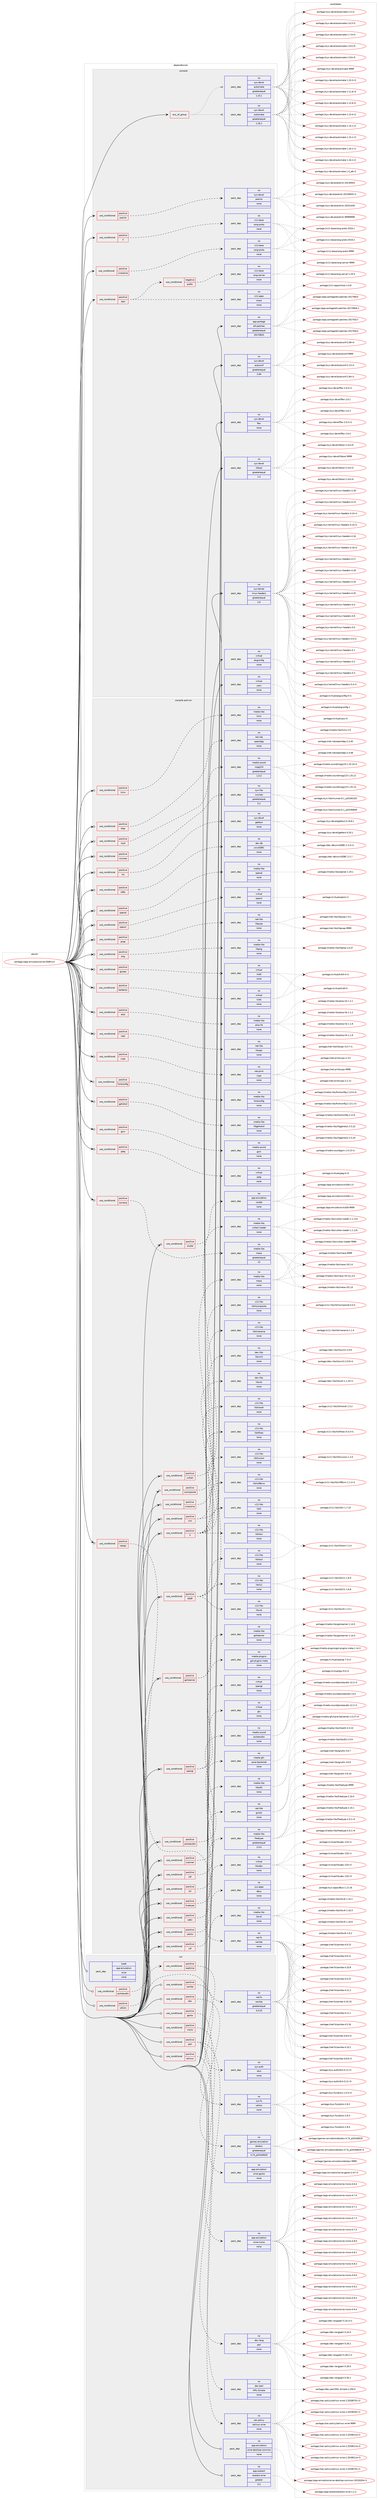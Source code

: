 digraph prolog {

# *************
# Graph options
# *************

newrank=true;
concentrate=true;
compound=true;
graph [rankdir=LR,fontname=Helvetica,fontsize=10,ranksep=1.5];#, ranksep=2.5, nodesep=0.2];
edge  [arrowhead=vee];
node  [fontname=Helvetica,fontsize=10];

# **********
# The ebuild
# **********

subgraph cluster_leftcol {
color=gray;
label=<<i>ebuild</i>>;
id [label="portage://app-emulation/wine-d3d9-4.0", color=red, width=4, href="../app-emulation/wine-d3d9-4.0.svg"];
}

# ****************
# The dependencies
# ****************

subgraph cluster_midcol {
color=gray;
label=<<i>dependencies</i>>;
subgraph cluster_compile {
fillcolor="#eeeeee";
style=filled;
label=<<i>compile</i>>;
subgraph any401 {
dependency26538 [label=<<TABLE BORDER="0" CELLBORDER="1" CELLSPACING="0" CELLPADDING="4"><TR><TD CELLPADDING="10">any_of_group</TD></TR></TABLE>>, shape=none, color=red];subgraph pack19577 {
dependency26539 [label=<<TABLE BORDER="0" CELLBORDER="1" CELLSPACING="0" CELLPADDING="4" WIDTH="220"><TR><TD ROWSPAN="6" CELLPADDING="30">pack_dep</TD></TR><TR><TD WIDTH="110">no</TD></TR><TR><TD>sys-devel</TD></TR><TR><TD>automake</TD></TR><TR><TD>greaterequal</TD></TR><TR><TD>1.16.1</TD></TR></TABLE>>, shape=none, color=blue];
}
dependency26538:e -> dependency26539:w [weight=20,style="dotted",arrowhead="oinv"];
subgraph pack19578 {
dependency26540 [label=<<TABLE BORDER="0" CELLBORDER="1" CELLSPACING="0" CELLPADDING="4" WIDTH="220"><TR><TD ROWSPAN="6" CELLPADDING="30">pack_dep</TD></TR><TR><TD WIDTH="110">no</TD></TR><TR><TD>sys-devel</TD></TR><TR><TD>automake</TD></TR><TR><TD>greaterequal</TD></TR><TR><TD>1.15.1</TD></TR></TABLE>>, shape=none, color=blue];
}
dependency26538:e -> dependency26540:w [weight=20,style="dotted",arrowhead="oinv"];
}
id:e -> dependency26538:w [weight=20,style="solid",arrowhead="vee"];
subgraph cond6548 {
dependency26541 [label=<<TABLE BORDER="0" CELLBORDER="1" CELLSPACING="0" CELLPADDING="4"><TR><TD ROWSPAN="3" CELLPADDING="10">use_conditional</TD></TR><TR><TD>positive</TD></TR><TR><TD>X</TD></TR></TABLE>>, shape=none, color=red];
subgraph pack19579 {
dependency26542 [label=<<TABLE BORDER="0" CELLBORDER="1" CELLSPACING="0" CELLPADDING="4" WIDTH="220"><TR><TD ROWSPAN="6" CELLPADDING="30">pack_dep</TD></TR><TR><TD WIDTH="110">no</TD></TR><TR><TD>x11-base</TD></TR><TR><TD>xorg-proto</TD></TR><TR><TD>none</TD></TR><TR><TD></TD></TR></TABLE>>, shape=none, color=blue];
}
dependency26541:e -> dependency26542:w [weight=20,style="dashed",arrowhead="vee"];
}
id:e -> dependency26541:w [weight=20,style="solid",arrowhead="vee"];
subgraph cond6549 {
dependency26543 [label=<<TABLE BORDER="0" CELLBORDER="1" CELLSPACING="0" CELLPADDING="4"><TR><TD ROWSPAN="3" CELLPADDING="10">use_conditional</TD></TR><TR><TD>positive</TD></TR><TR><TD>prelink</TD></TR></TABLE>>, shape=none, color=red];
subgraph pack19580 {
dependency26544 [label=<<TABLE BORDER="0" CELLBORDER="1" CELLSPACING="0" CELLPADDING="4" WIDTH="220"><TR><TD ROWSPAN="6" CELLPADDING="30">pack_dep</TD></TR><TR><TD WIDTH="110">no</TD></TR><TR><TD>sys-devel</TD></TR><TR><TD>prelink</TD></TR><TR><TD>none</TD></TR><TR><TD></TD></TR></TABLE>>, shape=none, color=blue];
}
dependency26543:e -> dependency26544:w [weight=20,style="dashed",arrowhead="vee"];
}
id:e -> dependency26543:w [weight=20,style="solid",arrowhead="vee"];
subgraph cond6550 {
dependency26545 [label=<<TABLE BORDER="0" CELLBORDER="1" CELLSPACING="0" CELLPADDING="4"><TR><TD ROWSPAN="3" CELLPADDING="10">use_conditional</TD></TR><TR><TD>positive</TD></TR><TR><TD>test</TD></TR></TABLE>>, shape=none, color=red];
subgraph cond6551 {
dependency26546 [label=<<TABLE BORDER="0" CELLBORDER="1" CELLSPACING="0" CELLPADDING="4"><TR><TD ROWSPAN="3" CELLPADDING="10">use_conditional</TD></TR><TR><TD>negative</TD></TR><TR><TD>prefix</TD></TR></TABLE>>, shape=none, color=red];
subgraph pack19581 {
dependency26547 [label=<<TABLE BORDER="0" CELLBORDER="1" CELLSPACING="0" CELLPADDING="4" WIDTH="220"><TR><TD ROWSPAN="6" CELLPADDING="30">pack_dep</TD></TR><TR><TD WIDTH="110">no</TD></TR><TR><TD>x11-base</TD></TR><TR><TD>xorg-server</TD></TR><TR><TD>none</TD></TR><TR><TD></TD></TR></TABLE>>, shape=none, color=blue];
}
dependency26546:e -> dependency26547:w [weight=20,style="dashed",arrowhead="vee"];
}
dependency26545:e -> dependency26546:w [weight=20,style="dashed",arrowhead="vee"];
subgraph pack19582 {
dependency26548 [label=<<TABLE BORDER="0" CELLBORDER="1" CELLSPACING="0" CELLPADDING="4" WIDTH="220"><TR><TD ROWSPAN="6" CELLPADDING="30">pack_dep</TD></TR><TR><TD WIDTH="110">no</TD></TR><TR><TD>x11-apps</TD></TR><TR><TD>xhost</TD></TR><TR><TD>none</TD></TR><TR><TD></TD></TR></TABLE>>, shape=none, color=blue];
}
dependency26545:e -> dependency26548:w [weight=20,style="dashed",arrowhead="vee"];
}
id:e -> dependency26545:w [weight=20,style="solid",arrowhead="vee"];
subgraph cond6552 {
dependency26549 [label=<<TABLE BORDER="0" CELLBORDER="1" CELLSPACING="0" CELLPADDING="4"><TR><TD ROWSPAN="3" CELLPADDING="10">use_conditional</TD></TR><TR><TD>positive</TD></TR><TR><TD>xinerama</TD></TR></TABLE>>, shape=none, color=red];
subgraph pack19583 {
dependency26550 [label=<<TABLE BORDER="0" CELLBORDER="1" CELLSPACING="0" CELLPADDING="4" WIDTH="220"><TR><TD ROWSPAN="6" CELLPADDING="30">pack_dep</TD></TR><TR><TD WIDTH="110">no</TD></TR><TR><TD>x11-base</TD></TR><TR><TD>xorg-proto</TD></TR><TR><TD>none</TD></TR><TR><TD></TD></TR></TABLE>>, shape=none, color=blue];
}
dependency26549:e -> dependency26550:w [weight=20,style="dashed",arrowhead="vee"];
}
id:e -> dependency26549:w [weight=20,style="solid",arrowhead="vee"];
subgraph pack19584 {
dependency26551 [label=<<TABLE BORDER="0" CELLBORDER="1" CELLSPACING="0" CELLPADDING="4" WIDTH="220"><TR><TD ROWSPAN="6" CELLPADDING="30">pack_dep</TD></TR><TR><TD WIDTH="110">no</TD></TR><TR><TD>app-portage</TD></TR><TR><TD>elt-patches</TD></TR><TR><TD>greaterequal</TD></TR><TR><TD>20170815</TD></TR></TABLE>>, shape=none, color=blue];
}
id:e -> dependency26551:w [weight=20,style="solid",arrowhead="vee"];
subgraph pack19585 {
dependency26552 [label=<<TABLE BORDER="0" CELLBORDER="1" CELLSPACING="0" CELLPADDING="4" WIDTH="220"><TR><TD ROWSPAN="6" CELLPADDING="30">pack_dep</TD></TR><TR><TD WIDTH="110">no</TD></TR><TR><TD>sys-devel</TD></TR><TR><TD>autoconf</TD></TR><TR><TD>greaterequal</TD></TR><TR><TD>2.69</TD></TR></TABLE>>, shape=none, color=blue];
}
id:e -> dependency26552:w [weight=20,style="solid",arrowhead="vee"];
subgraph pack19586 {
dependency26553 [label=<<TABLE BORDER="0" CELLBORDER="1" CELLSPACING="0" CELLPADDING="4" WIDTH="220"><TR><TD ROWSPAN="6" CELLPADDING="30">pack_dep</TD></TR><TR><TD WIDTH="110">no</TD></TR><TR><TD>sys-devel</TD></TR><TR><TD>flex</TD></TR><TR><TD>none</TD></TR><TR><TD></TD></TR></TABLE>>, shape=none, color=blue];
}
id:e -> dependency26553:w [weight=20,style="solid",arrowhead="vee"];
subgraph pack19587 {
dependency26554 [label=<<TABLE BORDER="0" CELLBORDER="1" CELLSPACING="0" CELLPADDING="4" WIDTH="220"><TR><TD ROWSPAN="6" CELLPADDING="30">pack_dep</TD></TR><TR><TD WIDTH="110">no</TD></TR><TR><TD>sys-devel</TD></TR><TR><TD>libtool</TD></TR><TR><TD>greaterequal</TD></TR><TR><TD>2.4</TD></TR></TABLE>>, shape=none, color=blue];
}
id:e -> dependency26554:w [weight=20,style="solid",arrowhead="vee"];
subgraph pack19588 {
dependency26555 [label=<<TABLE BORDER="0" CELLBORDER="1" CELLSPACING="0" CELLPADDING="4" WIDTH="220"><TR><TD ROWSPAN="6" CELLPADDING="30">pack_dep</TD></TR><TR><TD WIDTH="110">no</TD></TR><TR><TD>sys-kernel</TD></TR><TR><TD>linux-headers</TD></TR><TR><TD>greaterequal</TD></TR><TR><TD>2.6</TD></TR></TABLE>>, shape=none, color=blue];
}
id:e -> dependency26555:w [weight=20,style="solid",arrowhead="vee"];
subgraph pack19589 {
dependency26556 [label=<<TABLE BORDER="0" CELLBORDER="1" CELLSPACING="0" CELLPADDING="4" WIDTH="220"><TR><TD ROWSPAN="6" CELLPADDING="30">pack_dep</TD></TR><TR><TD WIDTH="110">no</TD></TR><TR><TD>virtual</TD></TR><TR><TD>pkgconfig</TD></TR><TR><TD>none</TD></TR><TR><TD></TD></TR></TABLE>>, shape=none, color=blue];
}
id:e -> dependency26556:w [weight=20,style="solid",arrowhead="vee"];
subgraph pack19590 {
dependency26557 [label=<<TABLE BORDER="0" CELLBORDER="1" CELLSPACING="0" CELLPADDING="4" WIDTH="220"><TR><TD ROWSPAN="6" CELLPADDING="30">pack_dep</TD></TR><TR><TD WIDTH="110">no</TD></TR><TR><TD>virtual</TD></TR><TR><TD>yacc</TD></TR><TR><TD>none</TD></TR><TR><TD></TD></TR></TABLE>>, shape=none, color=blue];
}
id:e -> dependency26557:w [weight=20,style="solid",arrowhead="vee"];
}
subgraph cluster_compileandrun {
fillcolor="#eeeeee";
style=filled;
label=<<i>compile and run</i>>;
subgraph cond6553 {
dependency26558 [label=<<TABLE BORDER="0" CELLBORDER="1" CELLSPACING="0" CELLPADDING="4"><TR><TD ROWSPAN="3" CELLPADDING="10">use_conditional</TD></TR><TR><TD>positive</TD></TR><TR><TD>X</TD></TR></TABLE>>, shape=none, color=red];
subgraph pack19591 {
dependency26559 [label=<<TABLE BORDER="0" CELLBORDER="1" CELLSPACING="0" CELLPADDING="4" WIDTH="220"><TR><TD ROWSPAN="6" CELLPADDING="30">pack_dep</TD></TR><TR><TD WIDTH="110">no</TD></TR><TR><TD>x11-libs</TD></TR><TR><TD>libXcursor</TD></TR><TR><TD>none</TD></TR><TR><TD></TD></TR></TABLE>>, shape=none, color=blue];
}
dependency26558:e -> dependency26559:w [weight=20,style="dashed",arrowhead="vee"];
subgraph pack19592 {
dependency26560 [label=<<TABLE BORDER="0" CELLBORDER="1" CELLSPACING="0" CELLPADDING="4" WIDTH="220"><TR><TD ROWSPAN="6" CELLPADDING="30">pack_dep</TD></TR><TR><TD WIDTH="110">no</TD></TR><TR><TD>x11-libs</TD></TR><TR><TD>libXext</TD></TR><TR><TD>none</TD></TR><TR><TD></TD></TR></TABLE>>, shape=none, color=blue];
}
dependency26558:e -> dependency26560:w [weight=20,style="dashed",arrowhead="vee"];
subgraph pack19593 {
dependency26561 [label=<<TABLE BORDER="0" CELLBORDER="1" CELLSPACING="0" CELLPADDING="4" WIDTH="220"><TR><TD ROWSPAN="6" CELLPADDING="30">pack_dep</TD></TR><TR><TD WIDTH="110">no</TD></TR><TR><TD>x11-libs</TD></TR><TR><TD>libXfixes</TD></TR><TR><TD>none</TD></TR><TR><TD></TD></TR></TABLE>>, shape=none, color=blue];
}
dependency26558:e -> dependency26561:w [weight=20,style="dashed",arrowhead="vee"];
subgraph pack19594 {
dependency26562 [label=<<TABLE BORDER="0" CELLBORDER="1" CELLSPACING="0" CELLPADDING="4" WIDTH="220"><TR><TD ROWSPAN="6" CELLPADDING="30">pack_dep</TD></TR><TR><TD WIDTH="110">no</TD></TR><TR><TD>x11-libs</TD></TR><TR><TD>libXrandr</TD></TR><TR><TD>none</TD></TR><TR><TD></TD></TR></TABLE>>, shape=none, color=blue];
}
dependency26558:e -> dependency26562:w [weight=20,style="dashed",arrowhead="vee"];
subgraph pack19595 {
dependency26563 [label=<<TABLE BORDER="0" CELLBORDER="1" CELLSPACING="0" CELLPADDING="4" WIDTH="220"><TR><TD ROWSPAN="6" CELLPADDING="30">pack_dep</TD></TR><TR><TD WIDTH="110">no</TD></TR><TR><TD>x11-libs</TD></TR><TR><TD>libXi</TD></TR><TR><TD>none</TD></TR><TR><TD></TD></TR></TABLE>>, shape=none, color=blue];
}
dependency26558:e -> dependency26563:w [weight=20,style="dashed",arrowhead="vee"];
subgraph pack19596 {
dependency26564 [label=<<TABLE BORDER="0" CELLBORDER="1" CELLSPACING="0" CELLPADDING="4" WIDTH="220"><TR><TD ROWSPAN="6" CELLPADDING="30">pack_dep</TD></TR><TR><TD WIDTH="110">no</TD></TR><TR><TD>x11-libs</TD></TR><TR><TD>libXxf86vm</TD></TR><TR><TD>none</TD></TR><TR><TD></TD></TR></TABLE>>, shape=none, color=blue];
}
dependency26558:e -> dependency26564:w [weight=20,style="dashed",arrowhead="vee"];
}
id:e -> dependency26558:w [weight=20,style="solid",arrowhead="odotvee"];
subgraph cond6554 {
dependency26565 [label=<<TABLE BORDER="0" CELLBORDER="1" CELLSPACING="0" CELLPADDING="4"><TR><TD ROWSPAN="3" CELLPADDING="10">use_conditional</TD></TR><TR><TD>positive</TD></TR><TR><TD>alsa</TD></TR></TABLE>>, shape=none, color=red];
subgraph pack19597 {
dependency26566 [label=<<TABLE BORDER="0" CELLBORDER="1" CELLSPACING="0" CELLPADDING="4" WIDTH="220"><TR><TD ROWSPAN="6" CELLPADDING="30">pack_dep</TD></TR><TR><TD WIDTH="110">no</TD></TR><TR><TD>media-libs</TD></TR><TR><TD>alsa-lib</TD></TR><TR><TD>none</TD></TR><TR><TD></TD></TR></TABLE>>, shape=none, color=blue];
}
dependency26565:e -> dependency26566:w [weight=20,style="dashed",arrowhead="vee"];
}
id:e -> dependency26565:w [weight=20,style="solid",arrowhead="odotvee"];
subgraph cond6555 {
dependency26567 [label=<<TABLE BORDER="0" CELLBORDER="1" CELLSPACING="0" CELLPADDING="4"><TR><TD ROWSPAN="3" CELLPADDING="10">use_conditional</TD></TR><TR><TD>positive</TD></TR><TR><TD>capi</TD></TR></TABLE>>, shape=none, color=red];
subgraph pack19598 {
dependency26568 [label=<<TABLE BORDER="0" CELLBORDER="1" CELLSPACING="0" CELLPADDING="4" WIDTH="220"><TR><TD ROWSPAN="6" CELLPADDING="30">pack_dep</TD></TR><TR><TD WIDTH="110">no</TD></TR><TR><TD>net-libs</TD></TR><TR><TD>libcapi</TD></TR><TR><TD>none</TD></TR><TR><TD></TD></TR></TABLE>>, shape=none, color=blue];
}
dependency26567:e -> dependency26568:w [weight=20,style="dashed",arrowhead="vee"];
}
id:e -> dependency26567:w [weight=20,style="solid",arrowhead="odotvee"];
subgraph cond6556 {
dependency26569 [label=<<TABLE BORDER="0" CELLBORDER="1" CELLSPACING="0" CELLPADDING="4"><TR><TD ROWSPAN="3" CELLPADDING="10">use_conditional</TD></TR><TR><TD>positive</TD></TR><TR><TD>cups</TD></TR></TABLE>>, shape=none, color=red];
subgraph pack19599 {
dependency26570 [label=<<TABLE BORDER="0" CELLBORDER="1" CELLSPACING="0" CELLPADDING="4" WIDTH="220"><TR><TD ROWSPAN="6" CELLPADDING="30">pack_dep</TD></TR><TR><TD WIDTH="110">no</TD></TR><TR><TD>net-print</TD></TR><TR><TD>cups</TD></TR><TR><TD>none</TD></TR><TR><TD></TD></TR></TABLE>>, shape=none, color=blue];
}
dependency26569:e -> dependency26570:w [weight=20,style="dashed",arrowhead="vee"];
}
id:e -> dependency26569:w [weight=20,style="solid",arrowhead="odotvee"];
subgraph cond6557 {
dependency26571 [label=<<TABLE BORDER="0" CELLBORDER="1" CELLSPACING="0" CELLPADDING="4"><TR><TD ROWSPAN="3" CELLPADDING="10">use_conditional</TD></TR><TR><TD>positive</TD></TR><TR><TD>d3d9</TD></TR></TABLE>>, shape=none, color=red];
subgraph pack19600 {
dependency26572 [label=<<TABLE BORDER="0" CELLBORDER="1" CELLSPACING="0" CELLPADDING="4" WIDTH="220"><TR><TD ROWSPAN="6" CELLPADDING="30">pack_dep</TD></TR><TR><TD WIDTH="110">no</TD></TR><TR><TD>media-libs</TD></TR><TR><TD>mesa</TD></TR><TR><TD>none</TD></TR><TR><TD></TD></TR></TABLE>>, shape=none, color=blue];
}
dependency26571:e -> dependency26572:w [weight=20,style="dashed",arrowhead="vee"];
subgraph pack19601 {
dependency26573 [label=<<TABLE BORDER="0" CELLBORDER="1" CELLSPACING="0" CELLPADDING="4" WIDTH="220"><TR><TD ROWSPAN="6" CELLPADDING="30">pack_dep</TD></TR><TR><TD WIDTH="110">no</TD></TR><TR><TD>x11-libs</TD></TR><TR><TD>libX11</TD></TR><TR><TD>none</TD></TR><TR><TD></TD></TR></TABLE>>, shape=none, color=blue];
}
dependency26571:e -> dependency26573:w [weight=20,style="dashed",arrowhead="vee"];
subgraph pack19602 {
dependency26574 [label=<<TABLE BORDER="0" CELLBORDER="1" CELLSPACING="0" CELLPADDING="4" WIDTH="220"><TR><TD ROWSPAN="6" CELLPADDING="30">pack_dep</TD></TR><TR><TD WIDTH="110">no</TD></TR><TR><TD>x11-libs</TD></TR><TR><TD>libXext</TD></TR><TR><TD>none</TD></TR><TR><TD></TD></TR></TABLE>>, shape=none, color=blue];
}
dependency26571:e -> dependency26574:w [weight=20,style="dashed",arrowhead="vee"];
subgraph pack19603 {
dependency26575 [label=<<TABLE BORDER="0" CELLBORDER="1" CELLSPACING="0" CELLPADDING="4" WIDTH="220"><TR><TD ROWSPAN="6" CELLPADDING="30">pack_dep</TD></TR><TR><TD WIDTH="110">no</TD></TR><TR><TD>x11-libs</TD></TR><TR><TD>libxcb</TD></TR><TR><TD>none</TD></TR><TR><TD></TD></TR></TABLE>>, shape=none, color=blue];
}
dependency26571:e -> dependency26575:w [weight=20,style="dashed",arrowhead="vee"];
}
id:e -> dependency26571:w [weight=20,style="solid",arrowhead="odotvee"];
subgraph cond6558 {
dependency26576 [label=<<TABLE BORDER="0" CELLBORDER="1" CELLSPACING="0" CELLPADDING="4"><TR><TD ROWSPAN="3" CELLPADDING="10">use_conditional</TD></TR><TR><TD>positive</TD></TR><TR><TD>fontconfig</TD></TR></TABLE>>, shape=none, color=red];
subgraph pack19604 {
dependency26577 [label=<<TABLE BORDER="0" CELLBORDER="1" CELLSPACING="0" CELLPADDING="4" WIDTH="220"><TR><TD ROWSPAN="6" CELLPADDING="30">pack_dep</TD></TR><TR><TD WIDTH="110">no</TD></TR><TR><TD>media-libs</TD></TR><TR><TD>fontconfig</TD></TR><TR><TD>none</TD></TR><TR><TD></TD></TR></TABLE>>, shape=none, color=blue];
}
dependency26576:e -> dependency26577:w [weight=20,style="dashed",arrowhead="vee"];
}
id:e -> dependency26576:w [weight=20,style="solid",arrowhead="odotvee"];
subgraph cond6559 {
dependency26578 [label=<<TABLE BORDER="0" CELLBORDER="1" CELLSPACING="0" CELLPADDING="4"><TR><TD ROWSPAN="3" CELLPADDING="10">use_conditional</TD></TR><TR><TD>positive</TD></TR><TR><TD>gphoto2</TD></TR></TABLE>>, shape=none, color=red];
subgraph pack19605 {
dependency26579 [label=<<TABLE BORDER="0" CELLBORDER="1" CELLSPACING="0" CELLPADDING="4" WIDTH="220"><TR><TD ROWSPAN="6" CELLPADDING="30">pack_dep</TD></TR><TR><TD WIDTH="110">no</TD></TR><TR><TD>media-libs</TD></TR><TR><TD>libgphoto2</TD></TR><TR><TD>none</TD></TR><TR><TD></TD></TR></TABLE>>, shape=none, color=blue];
}
dependency26578:e -> dependency26579:w [weight=20,style="dashed",arrowhead="vee"];
}
id:e -> dependency26578:w [weight=20,style="solid",arrowhead="odotvee"];
subgraph cond6560 {
dependency26580 [label=<<TABLE BORDER="0" CELLBORDER="1" CELLSPACING="0" CELLPADDING="4"><TR><TD ROWSPAN="3" CELLPADDING="10">use_conditional</TD></TR><TR><TD>positive</TD></TR><TR><TD>gsm</TD></TR></TABLE>>, shape=none, color=red];
subgraph pack19606 {
dependency26581 [label=<<TABLE BORDER="0" CELLBORDER="1" CELLSPACING="0" CELLPADDING="4" WIDTH="220"><TR><TD ROWSPAN="6" CELLPADDING="30">pack_dep</TD></TR><TR><TD WIDTH="110">no</TD></TR><TR><TD>media-sound</TD></TR><TR><TD>gsm</TD></TR><TR><TD>none</TD></TR><TR><TD></TD></TR></TABLE>>, shape=none, color=blue];
}
dependency26580:e -> dependency26581:w [weight=20,style="dashed",arrowhead="vee"];
}
id:e -> dependency26580:w [weight=20,style="solid",arrowhead="odotvee"];
subgraph cond6561 {
dependency26582 [label=<<TABLE BORDER="0" CELLBORDER="1" CELLSPACING="0" CELLPADDING="4"><TR><TD ROWSPAN="3" CELLPADDING="10">use_conditional</TD></TR><TR><TD>positive</TD></TR><TR><TD>gssapi</TD></TR></TABLE>>, shape=none, color=red];
subgraph pack19607 {
dependency26583 [label=<<TABLE BORDER="0" CELLBORDER="1" CELLSPACING="0" CELLPADDING="4" WIDTH="220"><TR><TD ROWSPAN="6" CELLPADDING="30">pack_dep</TD></TR><TR><TD WIDTH="110">no</TD></TR><TR><TD>virtual</TD></TR><TR><TD>krb5</TD></TR><TR><TD>none</TD></TR><TR><TD></TD></TR></TABLE>>, shape=none, color=blue];
}
dependency26582:e -> dependency26583:w [weight=20,style="dashed",arrowhead="vee"];
}
id:e -> dependency26582:w [weight=20,style="solid",arrowhead="odotvee"];
subgraph cond6562 {
dependency26584 [label=<<TABLE BORDER="0" CELLBORDER="1" CELLSPACING="0" CELLPADDING="4"><TR><TD ROWSPAN="3" CELLPADDING="10">use_conditional</TD></TR><TR><TD>positive</TD></TR><TR><TD>gstreamer</TD></TR></TABLE>>, shape=none, color=red];
subgraph pack19608 {
dependency26585 [label=<<TABLE BORDER="0" CELLBORDER="1" CELLSPACING="0" CELLPADDING="4" WIDTH="220"><TR><TD ROWSPAN="6" CELLPADDING="30">pack_dep</TD></TR><TR><TD WIDTH="110">no</TD></TR><TR><TD>media-libs</TD></TR><TR><TD>gstreamer</TD></TR><TR><TD>none</TD></TR><TR><TD></TD></TR></TABLE>>, shape=none, color=blue];
}
dependency26584:e -> dependency26585:w [weight=20,style="dashed",arrowhead="vee"];
subgraph pack19609 {
dependency26586 [label=<<TABLE BORDER="0" CELLBORDER="1" CELLSPACING="0" CELLPADDING="4" WIDTH="220"><TR><TD ROWSPAN="6" CELLPADDING="30">pack_dep</TD></TR><TR><TD WIDTH="110">no</TD></TR><TR><TD>media-plugins</TD></TR><TR><TD>gst-plugins-meta</TD></TR><TR><TD>none</TD></TR><TR><TD></TD></TR></TABLE>>, shape=none, color=blue];
}
dependency26584:e -> dependency26586:w [weight=20,style="dashed",arrowhead="vee"];
}
id:e -> dependency26584:w [weight=20,style="solid",arrowhead="odotvee"];
subgraph cond6563 {
dependency26587 [label=<<TABLE BORDER="0" CELLBORDER="1" CELLSPACING="0" CELLPADDING="4"><TR><TD ROWSPAN="3" CELLPADDING="10">use_conditional</TD></TR><TR><TD>positive</TD></TR><TR><TD>jpeg</TD></TR></TABLE>>, shape=none, color=red];
subgraph pack19610 {
dependency26588 [label=<<TABLE BORDER="0" CELLBORDER="1" CELLSPACING="0" CELLPADDING="4" WIDTH="220"><TR><TD ROWSPAN="6" CELLPADDING="30">pack_dep</TD></TR><TR><TD WIDTH="110">no</TD></TR><TR><TD>virtual</TD></TR><TR><TD>jpeg</TD></TR><TR><TD>none</TD></TR><TR><TD></TD></TR></TABLE>>, shape=none, color=blue];
}
dependency26587:e -> dependency26588:w [weight=20,style="dashed",arrowhead="vee"];
}
id:e -> dependency26587:w [weight=20,style="solid",arrowhead="odotvee"];
subgraph cond6564 {
dependency26589 [label=<<TABLE BORDER="0" CELLBORDER="1" CELLSPACING="0" CELLPADDING="4"><TR><TD ROWSPAN="3" CELLPADDING="10">use_conditional</TD></TR><TR><TD>positive</TD></TR><TR><TD>kerberos</TD></TR></TABLE>>, shape=none, color=red];
subgraph pack19611 {
dependency26590 [label=<<TABLE BORDER="0" CELLBORDER="1" CELLSPACING="0" CELLPADDING="4" WIDTH="220"><TR><TD ROWSPAN="6" CELLPADDING="30">pack_dep</TD></TR><TR><TD WIDTH="110">no</TD></TR><TR><TD>virtual</TD></TR><TR><TD>krb5</TD></TR><TR><TD>none</TD></TR><TR><TD></TD></TR></TABLE>>, shape=none, color=blue];
}
dependency26589:e -> dependency26590:w [weight=20,style="dashed",arrowhead="vee"];
}
id:e -> dependency26589:w [weight=20,style="solid",arrowhead="odotvee"];
subgraph cond6565 {
dependency26591 [label=<<TABLE BORDER="0" CELLBORDER="1" CELLSPACING="0" CELLPADDING="4"><TR><TD ROWSPAN="3" CELLPADDING="10">use_conditional</TD></TR><TR><TD>positive</TD></TR><TR><TD>lcms</TD></TR></TABLE>>, shape=none, color=red];
subgraph pack19612 {
dependency26592 [label=<<TABLE BORDER="0" CELLBORDER="1" CELLSPACING="0" CELLPADDING="4" WIDTH="220"><TR><TD ROWSPAN="6" CELLPADDING="30">pack_dep</TD></TR><TR><TD WIDTH="110">no</TD></TR><TR><TD>media-libs</TD></TR><TR><TD>lcms</TD></TR><TR><TD>none</TD></TR><TR><TD></TD></TR></TABLE>>, shape=none, color=blue];
}
dependency26591:e -> dependency26592:w [weight=20,style="dashed",arrowhead="vee"];
}
id:e -> dependency26591:w [weight=20,style="solid",arrowhead="odotvee"];
subgraph cond6566 {
dependency26593 [label=<<TABLE BORDER="0" CELLBORDER="1" CELLSPACING="0" CELLPADDING="4"><TR><TD ROWSPAN="3" CELLPADDING="10">use_conditional</TD></TR><TR><TD>positive</TD></TR><TR><TD>ldap</TD></TR></TABLE>>, shape=none, color=red];
subgraph pack19613 {
dependency26594 [label=<<TABLE BORDER="0" CELLBORDER="1" CELLSPACING="0" CELLPADDING="4" WIDTH="220"><TR><TD ROWSPAN="6" CELLPADDING="30">pack_dep</TD></TR><TR><TD WIDTH="110">no</TD></TR><TR><TD>net-nds</TD></TR><TR><TD>openldap</TD></TR><TR><TD>none</TD></TR><TR><TD></TD></TR></TABLE>>, shape=none, color=blue];
}
dependency26593:e -> dependency26594:w [weight=20,style="dashed",arrowhead="vee"];
}
id:e -> dependency26593:w [weight=20,style="solid",arrowhead="odotvee"];
subgraph cond6567 {
dependency26595 [label=<<TABLE BORDER="0" CELLBORDER="1" CELLSPACING="0" CELLPADDING="4"><TR><TD ROWSPAN="3" CELLPADDING="10">use_conditional</TD></TR><TR><TD>positive</TD></TR><TR><TD>mp3</TD></TR></TABLE>>, shape=none, color=red];
subgraph pack19614 {
dependency26596 [label=<<TABLE BORDER="0" CELLBORDER="1" CELLSPACING="0" CELLPADDING="4" WIDTH="220"><TR><TD ROWSPAN="6" CELLPADDING="30">pack_dep</TD></TR><TR><TD WIDTH="110">no</TD></TR><TR><TD>media-sound</TD></TR><TR><TD>mpg123</TD></TR><TR><TD>greaterequal</TD></TR><TR><TD>1.5.0</TD></TR></TABLE>>, shape=none, color=blue];
}
dependency26595:e -> dependency26596:w [weight=20,style="dashed",arrowhead="vee"];
}
id:e -> dependency26595:w [weight=20,style="solid",arrowhead="odotvee"];
subgraph cond6568 {
dependency26597 [label=<<TABLE BORDER="0" CELLBORDER="1" CELLSPACING="0" CELLPADDING="4"><TR><TD ROWSPAN="3" CELLPADDING="10">use_conditional</TD></TR><TR><TD>positive</TD></TR><TR><TD>ncurses</TD></TR></TABLE>>, shape=none, color=red];
subgraph pack19615 {
dependency26598 [label=<<TABLE BORDER="0" CELLBORDER="1" CELLSPACING="0" CELLPADDING="4" WIDTH="220"><TR><TD ROWSPAN="6" CELLPADDING="30">pack_dep</TD></TR><TR><TD WIDTH="110">no</TD></TR><TR><TD>sys-libs</TD></TR><TR><TD>ncurses</TD></TR><TR><TD>greaterequal</TD></TR><TR><TD>5.2</TD></TR></TABLE>>, shape=none, color=blue];
}
dependency26597:e -> dependency26598:w [weight=20,style="dashed",arrowhead="vee"];
}
id:e -> dependency26597:w [weight=20,style="solid",arrowhead="odotvee"];
subgraph cond6569 {
dependency26599 [label=<<TABLE BORDER="0" CELLBORDER="1" CELLSPACING="0" CELLPADDING="4"><TR><TD ROWSPAN="3" CELLPADDING="10">use_conditional</TD></TR><TR><TD>positive</TD></TR><TR><TD>netapi</TD></TR></TABLE>>, shape=none, color=red];
subgraph pack19616 {
dependency26600 [label=<<TABLE BORDER="0" CELLBORDER="1" CELLSPACING="0" CELLPADDING="4" WIDTH="220"><TR><TD ROWSPAN="6" CELLPADDING="30">pack_dep</TD></TR><TR><TD WIDTH="110">no</TD></TR><TR><TD>net-fs</TD></TR><TR><TD>samba</TD></TR><TR><TD>none</TD></TR><TR><TD></TD></TR></TABLE>>, shape=none, color=blue];
}
dependency26599:e -> dependency26600:w [weight=20,style="dashed",arrowhead="vee"];
}
id:e -> dependency26599:w [weight=20,style="solid",arrowhead="odotvee"];
subgraph cond6570 {
dependency26601 [label=<<TABLE BORDER="0" CELLBORDER="1" CELLSPACING="0" CELLPADDING="4"><TR><TD ROWSPAN="3" CELLPADDING="10">use_conditional</TD></TR><TR><TD>positive</TD></TR><TR><TD>nls</TD></TR></TABLE>>, shape=none, color=red];
subgraph pack19617 {
dependency26602 [label=<<TABLE BORDER="0" CELLBORDER="1" CELLSPACING="0" CELLPADDING="4" WIDTH="220"><TR><TD ROWSPAN="6" CELLPADDING="30">pack_dep</TD></TR><TR><TD WIDTH="110">no</TD></TR><TR><TD>sys-devel</TD></TR><TR><TD>gettext</TD></TR><TR><TD>none</TD></TR><TR><TD></TD></TR></TABLE>>, shape=none, color=blue];
}
dependency26601:e -> dependency26602:w [weight=20,style="dashed",arrowhead="vee"];
}
id:e -> dependency26601:w [weight=20,style="solid",arrowhead="odotvee"];
subgraph cond6571 {
dependency26603 [label=<<TABLE BORDER="0" CELLBORDER="1" CELLSPACING="0" CELLPADDING="4"><TR><TD ROWSPAN="3" CELLPADDING="10">use_conditional</TD></TR><TR><TD>positive</TD></TR><TR><TD>odbc</TD></TR></TABLE>>, shape=none, color=red];
subgraph pack19618 {
dependency26604 [label=<<TABLE BORDER="0" CELLBORDER="1" CELLSPACING="0" CELLPADDING="4" WIDTH="220"><TR><TD ROWSPAN="6" CELLPADDING="30">pack_dep</TD></TR><TR><TD WIDTH="110">no</TD></TR><TR><TD>dev-db</TD></TR><TR><TD>unixODBC</TD></TR><TR><TD>none</TD></TR><TR><TD></TD></TR></TABLE>>, shape=none, color=blue];
}
dependency26603:e -> dependency26604:w [weight=20,style="dashed",arrowhead="vee"];
}
id:e -> dependency26603:w [weight=20,style="solid",arrowhead="odotvee"];
subgraph cond6572 {
dependency26605 [label=<<TABLE BORDER="0" CELLBORDER="1" CELLSPACING="0" CELLPADDING="4"><TR><TD ROWSPAN="3" CELLPADDING="10">use_conditional</TD></TR><TR><TD>positive</TD></TR><TR><TD>openal</TD></TR></TABLE>>, shape=none, color=red];
subgraph pack19619 {
dependency26606 [label=<<TABLE BORDER="0" CELLBORDER="1" CELLSPACING="0" CELLPADDING="4" WIDTH="220"><TR><TD ROWSPAN="6" CELLPADDING="30">pack_dep</TD></TR><TR><TD WIDTH="110">no</TD></TR><TR><TD>media-libs</TD></TR><TR><TD>openal</TD></TR><TR><TD>none</TD></TR><TR><TD></TD></TR></TABLE>>, shape=none, color=blue];
}
dependency26605:e -> dependency26606:w [weight=20,style="dashed",arrowhead="vee"];
}
id:e -> dependency26605:w [weight=20,style="solid",arrowhead="odotvee"];
subgraph cond6573 {
dependency26607 [label=<<TABLE BORDER="0" CELLBORDER="1" CELLSPACING="0" CELLPADDING="4"><TR><TD ROWSPAN="3" CELLPADDING="10">use_conditional</TD></TR><TR><TD>positive</TD></TR><TR><TD>opencl</TD></TR></TABLE>>, shape=none, color=red];
subgraph pack19620 {
dependency26608 [label=<<TABLE BORDER="0" CELLBORDER="1" CELLSPACING="0" CELLPADDING="4" WIDTH="220"><TR><TD ROWSPAN="6" CELLPADDING="30">pack_dep</TD></TR><TR><TD WIDTH="110">no</TD></TR><TR><TD>virtual</TD></TR><TR><TD>opencl</TD></TR><TR><TD>none</TD></TR><TR><TD></TD></TR></TABLE>>, shape=none, color=blue];
}
dependency26607:e -> dependency26608:w [weight=20,style="dashed",arrowhead="vee"];
}
id:e -> dependency26607:w [weight=20,style="solid",arrowhead="odotvee"];
subgraph cond6574 {
dependency26609 [label=<<TABLE BORDER="0" CELLBORDER="1" CELLSPACING="0" CELLPADDING="4"><TR><TD ROWSPAN="3" CELLPADDING="10">use_conditional</TD></TR><TR><TD>positive</TD></TR><TR><TD>opengl</TD></TR></TABLE>>, shape=none, color=red];
subgraph pack19621 {
dependency26610 [label=<<TABLE BORDER="0" CELLBORDER="1" CELLSPACING="0" CELLPADDING="4" WIDTH="220"><TR><TD ROWSPAN="6" CELLPADDING="30">pack_dep</TD></TR><TR><TD WIDTH="110">no</TD></TR><TR><TD>virtual</TD></TR><TR><TD>glu</TD></TR><TR><TD>none</TD></TR><TR><TD></TD></TR></TABLE>>, shape=none, color=blue];
}
dependency26609:e -> dependency26610:w [weight=20,style="dashed",arrowhead="vee"];
subgraph pack19622 {
dependency26611 [label=<<TABLE BORDER="0" CELLBORDER="1" CELLSPACING="0" CELLPADDING="4" WIDTH="220"><TR><TD ROWSPAN="6" CELLPADDING="30">pack_dep</TD></TR><TR><TD WIDTH="110">no</TD></TR><TR><TD>virtual</TD></TR><TR><TD>opengl</TD></TR><TR><TD>none</TD></TR><TR><TD></TD></TR></TABLE>>, shape=none, color=blue];
}
dependency26609:e -> dependency26611:w [weight=20,style="dashed",arrowhead="vee"];
}
id:e -> dependency26609:w [weight=20,style="solid",arrowhead="odotvee"];
subgraph cond6575 {
dependency26612 [label=<<TABLE BORDER="0" CELLBORDER="1" CELLSPACING="0" CELLPADDING="4"><TR><TD ROWSPAN="3" CELLPADDING="10">use_conditional</TD></TR><TR><TD>positive</TD></TR><TR><TD>osmesa</TD></TR></TABLE>>, shape=none, color=red];
subgraph pack19623 {
dependency26613 [label=<<TABLE BORDER="0" CELLBORDER="1" CELLSPACING="0" CELLPADDING="4" WIDTH="220"><TR><TD ROWSPAN="6" CELLPADDING="30">pack_dep</TD></TR><TR><TD WIDTH="110">no</TD></TR><TR><TD>media-libs</TD></TR><TR><TD>mesa</TD></TR><TR><TD>greaterequal</TD></TR><TR><TD>13</TD></TR></TABLE>>, shape=none, color=blue];
}
dependency26612:e -> dependency26613:w [weight=20,style="dashed",arrowhead="vee"];
}
id:e -> dependency26612:w [weight=20,style="solid",arrowhead="odotvee"];
subgraph cond6576 {
dependency26614 [label=<<TABLE BORDER="0" CELLBORDER="1" CELLSPACING="0" CELLPADDING="4"><TR><TD ROWSPAN="3" CELLPADDING="10">use_conditional</TD></TR><TR><TD>positive</TD></TR><TR><TD>pcap</TD></TR></TABLE>>, shape=none, color=red];
subgraph pack19624 {
dependency26615 [label=<<TABLE BORDER="0" CELLBORDER="1" CELLSPACING="0" CELLPADDING="4" WIDTH="220"><TR><TD ROWSPAN="6" CELLPADDING="30">pack_dep</TD></TR><TR><TD WIDTH="110">no</TD></TR><TR><TD>net-libs</TD></TR><TR><TD>libpcap</TD></TR><TR><TD>none</TD></TR><TR><TD></TD></TR></TABLE>>, shape=none, color=blue];
}
dependency26614:e -> dependency26615:w [weight=20,style="dashed",arrowhead="vee"];
}
id:e -> dependency26614:w [weight=20,style="solid",arrowhead="odotvee"];
subgraph cond6577 {
dependency26616 [label=<<TABLE BORDER="0" CELLBORDER="1" CELLSPACING="0" CELLPADDING="4"><TR><TD ROWSPAN="3" CELLPADDING="10">use_conditional</TD></TR><TR><TD>positive</TD></TR><TR><TD>png</TD></TR></TABLE>>, shape=none, color=red];
subgraph pack19625 {
dependency26617 [label=<<TABLE BORDER="0" CELLBORDER="1" CELLSPACING="0" CELLPADDING="4" WIDTH="220"><TR><TD ROWSPAN="6" CELLPADDING="30">pack_dep</TD></TR><TR><TD WIDTH="110">no</TD></TR><TR><TD>media-libs</TD></TR><TR><TD>libpng</TD></TR><TR><TD>none</TD></TR><TR><TD></TD></TR></TABLE>>, shape=none, color=blue];
}
dependency26616:e -> dependency26617:w [weight=20,style="dashed",arrowhead="vee"];
}
id:e -> dependency26616:w [weight=20,style="solid",arrowhead="odotvee"];
subgraph cond6578 {
dependency26618 [label=<<TABLE BORDER="0" CELLBORDER="1" CELLSPACING="0" CELLPADDING="4"><TR><TD ROWSPAN="3" CELLPADDING="10">use_conditional</TD></TR><TR><TD>positive</TD></TR><TR><TD>pulseaudio</TD></TR></TABLE>>, shape=none, color=red];
subgraph pack19626 {
dependency26619 [label=<<TABLE BORDER="0" CELLBORDER="1" CELLSPACING="0" CELLPADDING="4" WIDTH="220"><TR><TD ROWSPAN="6" CELLPADDING="30">pack_dep</TD></TR><TR><TD WIDTH="110">no</TD></TR><TR><TD>media-sound</TD></TR><TR><TD>pulseaudio</TD></TR><TR><TD>none</TD></TR><TR><TD></TD></TR></TABLE>>, shape=none, color=blue];
}
dependency26618:e -> dependency26619:w [weight=20,style="dashed",arrowhead="vee"];
}
id:e -> dependency26618:w [weight=20,style="solid",arrowhead="odotvee"];
subgraph cond6579 {
dependency26620 [label=<<TABLE BORDER="0" CELLBORDER="1" CELLSPACING="0" CELLPADDING="4"><TR><TD ROWSPAN="3" CELLPADDING="10">use_conditional</TD></TR><TR><TD>positive</TD></TR><TR><TD>scanner</TD></TR></TABLE>>, shape=none, color=red];
subgraph pack19627 {
dependency26621 [label=<<TABLE BORDER="0" CELLBORDER="1" CELLSPACING="0" CELLPADDING="4" WIDTH="220"><TR><TD ROWSPAN="6" CELLPADDING="30">pack_dep</TD></TR><TR><TD WIDTH="110">no</TD></TR><TR><TD>media-gfx</TD></TR><TR><TD>sane-backends</TD></TR><TR><TD>none</TD></TR><TR><TD></TD></TR></TABLE>>, shape=none, color=blue];
}
dependency26620:e -> dependency26621:w [weight=20,style="dashed",arrowhead="vee"];
}
id:e -> dependency26620:w [weight=20,style="solid",arrowhead="odotvee"];
subgraph cond6580 {
dependency26622 [label=<<TABLE BORDER="0" CELLBORDER="1" CELLSPACING="0" CELLPADDING="4"><TR><TD ROWSPAN="3" CELLPADDING="10">use_conditional</TD></TR><TR><TD>positive</TD></TR><TR><TD>sdl</TD></TR></TABLE>>, shape=none, color=red];
subgraph pack19628 {
dependency26623 [label=<<TABLE BORDER="0" CELLBORDER="1" CELLSPACING="0" CELLPADDING="4" WIDTH="220"><TR><TD ROWSPAN="6" CELLPADDING="30">pack_dep</TD></TR><TR><TD WIDTH="110">no</TD></TR><TR><TD>media-libs</TD></TR><TR><TD>libsdl2</TD></TR><TR><TD>none</TD></TR><TR><TD></TD></TR></TABLE>>, shape=none, color=blue];
}
dependency26622:e -> dependency26623:w [weight=20,style="dashed",arrowhead="vee"];
}
id:e -> dependency26622:w [weight=20,style="solid",arrowhead="odotvee"];
subgraph cond6581 {
dependency26624 [label=<<TABLE BORDER="0" CELLBORDER="1" CELLSPACING="0" CELLPADDING="4"><TR><TD ROWSPAN="3" CELLPADDING="10">use_conditional</TD></TR><TR><TD>positive</TD></TR><TR><TD>ssl</TD></TR></TABLE>>, shape=none, color=red];
subgraph pack19629 {
dependency26625 [label=<<TABLE BORDER="0" CELLBORDER="1" CELLSPACING="0" CELLPADDING="4" WIDTH="220"><TR><TD ROWSPAN="6" CELLPADDING="30">pack_dep</TD></TR><TR><TD WIDTH="110">no</TD></TR><TR><TD>net-libs</TD></TR><TR><TD>gnutls</TD></TR><TR><TD>none</TD></TR><TR><TD></TD></TR></TABLE>>, shape=none, color=blue];
}
dependency26624:e -> dependency26625:w [weight=20,style="dashed",arrowhead="vee"];
}
id:e -> dependency26624:w [weight=20,style="solid",arrowhead="odotvee"];
subgraph cond6582 {
dependency26626 [label=<<TABLE BORDER="0" CELLBORDER="1" CELLSPACING="0" CELLPADDING="4"><TR><TD ROWSPAN="3" CELLPADDING="10">use_conditional</TD></TR><TR><TD>positive</TD></TR><TR><TD>truetype</TD></TR></TABLE>>, shape=none, color=red];
subgraph pack19630 {
dependency26627 [label=<<TABLE BORDER="0" CELLBORDER="1" CELLSPACING="0" CELLPADDING="4" WIDTH="220"><TR><TD ROWSPAN="6" CELLPADDING="30">pack_dep</TD></TR><TR><TD WIDTH="110">no</TD></TR><TR><TD>media-libs</TD></TR><TR><TD>freetype</TD></TR><TR><TD>greaterequal</TD></TR><TR><TD>2.0.0</TD></TR></TABLE>>, shape=none, color=blue];
}
dependency26626:e -> dependency26627:w [weight=20,style="dashed",arrowhead="vee"];
}
id:e -> dependency26626:w [weight=20,style="solid",arrowhead="odotvee"];
subgraph cond6583 {
dependency26628 [label=<<TABLE BORDER="0" CELLBORDER="1" CELLSPACING="0" CELLPADDING="4"><TR><TD ROWSPAN="3" CELLPADDING="10">use_conditional</TD></TR><TR><TD>positive</TD></TR><TR><TD>udev</TD></TR></TABLE>>, shape=none, color=red];
subgraph pack19631 {
dependency26629 [label=<<TABLE BORDER="0" CELLBORDER="1" CELLSPACING="0" CELLPADDING="4" WIDTH="220"><TR><TD ROWSPAN="6" CELLPADDING="30">pack_dep</TD></TR><TR><TD WIDTH="110">no</TD></TR><TR><TD>virtual</TD></TR><TR><TD>libudev</TD></TR><TR><TD>none</TD></TR><TR><TD></TD></TR></TABLE>>, shape=none, color=blue];
}
dependency26628:e -> dependency26629:w [weight=20,style="dashed",arrowhead="vee"];
}
id:e -> dependency26628:w [weight=20,style="solid",arrowhead="odotvee"];
subgraph cond6584 {
dependency26630 [label=<<TABLE BORDER="0" CELLBORDER="1" CELLSPACING="0" CELLPADDING="4"><TR><TD ROWSPAN="3" CELLPADDING="10">use_conditional</TD></TR><TR><TD>positive</TD></TR><TR><TD>udisks</TD></TR></TABLE>>, shape=none, color=red];
subgraph pack19632 {
dependency26631 [label=<<TABLE BORDER="0" CELLBORDER="1" CELLSPACING="0" CELLPADDING="4" WIDTH="220"><TR><TD ROWSPAN="6" CELLPADDING="30">pack_dep</TD></TR><TR><TD WIDTH="110">no</TD></TR><TR><TD>sys-apps</TD></TR><TR><TD>dbus</TD></TR><TR><TD>none</TD></TR><TR><TD></TD></TR></TABLE>>, shape=none, color=blue];
}
dependency26630:e -> dependency26631:w [weight=20,style="dashed",arrowhead="vee"];
}
id:e -> dependency26630:w [weight=20,style="solid",arrowhead="odotvee"];
subgraph cond6585 {
dependency26632 [label=<<TABLE BORDER="0" CELLBORDER="1" CELLSPACING="0" CELLPADDING="4"><TR><TD ROWSPAN="3" CELLPADDING="10">use_conditional</TD></TR><TR><TD>positive</TD></TR><TR><TD>v4l</TD></TR></TABLE>>, shape=none, color=red];
subgraph pack19633 {
dependency26633 [label=<<TABLE BORDER="0" CELLBORDER="1" CELLSPACING="0" CELLPADDING="4" WIDTH="220"><TR><TD ROWSPAN="6" CELLPADDING="30">pack_dep</TD></TR><TR><TD WIDTH="110">no</TD></TR><TR><TD>media-libs</TD></TR><TR><TD>libv4l</TD></TR><TR><TD>none</TD></TR><TR><TD></TD></TR></TABLE>>, shape=none, color=blue];
}
dependency26632:e -> dependency26633:w [weight=20,style="dashed",arrowhead="vee"];
}
id:e -> dependency26632:w [weight=20,style="solid",arrowhead="odotvee"];
subgraph cond6586 {
dependency26634 [label=<<TABLE BORDER="0" CELLBORDER="1" CELLSPACING="0" CELLPADDING="4"><TR><TD ROWSPAN="3" CELLPADDING="10">use_conditional</TD></TR><TR><TD>positive</TD></TR><TR><TD>vkd3d</TD></TR></TABLE>>, shape=none, color=red];
subgraph pack19634 {
dependency26635 [label=<<TABLE BORDER="0" CELLBORDER="1" CELLSPACING="0" CELLPADDING="4" WIDTH="220"><TR><TD ROWSPAN="6" CELLPADDING="30">pack_dep</TD></TR><TR><TD WIDTH="110">no</TD></TR><TR><TD>app-emulation</TD></TR><TR><TD>vkd3d</TD></TR><TR><TD>none</TD></TR><TR><TD></TD></TR></TABLE>>, shape=none, color=blue];
}
dependency26634:e -> dependency26635:w [weight=20,style="dashed",arrowhead="vee"];
}
id:e -> dependency26634:w [weight=20,style="solid",arrowhead="odotvee"];
subgraph cond6587 {
dependency26636 [label=<<TABLE BORDER="0" CELLBORDER="1" CELLSPACING="0" CELLPADDING="4"><TR><TD ROWSPAN="3" CELLPADDING="10">use_conditional</TD></TR><TR><TD>positive</TD></TR><TR><TD>vulkan</TD></TR></TABLE>>, shape=none, color=red];
subgraph pack19635 {
dependency26637 [label=<<TABLE BORDER="0" CELLBORDER="1" CELLSPACING="0" CELLPADDING="4" WIDTH="220"><TR><TD ROWSPAN="6" CELLPADDING="30">pack_dep</TD></TR><TR><TD WIDTH="110">no</TD></TR><TR><TD>media-libs</TD></TR><TR><TD>vulkan-loader</TD></TR><TR><TD>none</TD></TR><TR><TD></TD></TR></TABLE>>, shape=none, color=blue];
}
dependency26636:e -> dependency26637:w [weight=20,style="dashed",arrowhead="vee"];
}
id:e -> dependency26636:w [weight=20,style="solid",arrowhead="odotvee"];
subgraph cond6588 {
dependency26638 [label=<<TABLE BORDER="0" CELLBORDER="1" CELLSPACING="0" CELLPADDING="4"><TR><TD ROWSPAN="3" CELLPADDING="10">use_conditional</TD></TR><TR><TD>positive</TD></TR><TR><TD>xcomposite</TD></TR></TABLE>>, shape=none, color=red];
subgraph pack19636 {
dependency26639 [label=<<TABLE BORDER="0" CELLBORDER="1" CELLSPACING="0" CELLPADDING="4" WIDTH="220"><TR><TD ROWSPAN="6" CELLPADDING="30">pack_dep</TD></TR><TR><TD WIDTH="110">no</TD></TR><TR><TD>x11-libs</TD></TR><TR><TD>libXcomposite</TD></TR><TR><TD>none</TD></TR><TR><TD></TD></TR></TABLE>>, shape=none, color=blue];
}
dependency26638:e -> dependency26639:w [weight=20,style="dashed",arrowhead="vee"];
}
id:e -> dependency26638:w [weight=20,style="solid",arrowhead="odotvee"];
subgraph cond6589 {
dependency26640 [label=<<TABLE BORDER="0" CELLBORDER="1" CELLSPACING="0" CELLPADDING="4"><TR><TD ROWSPAN="3" CELLPADDING="10">use_conditional</TD></TR><TR><TD>positive</TD></TR><TR><TD>xinerama</TD></TR></TABLE>>, shape=none, color=red];
subgraph pack19637 {
dependency26641 [label=<<TABLE BORDER="0" CELLBORDER="1" CELLSPACING="0" CELLPADDING="4" WIDTH="220"><TR><TD ROWSPAN="6" CELLPADDING="30">pack_dep</TD></TR><TR><TD WIDTH="110">no</TD></TR><TR><TD>x11-libs</TD></TR><TR><TD>libXinerama</TD></TR><TR><TD>none</TD></TR><TR><TD></TD></TR></TABLE>>, shape=none, color=blue];
}
dependency26640:e -> dependency26641:w [weight=20,style="dashed",arrowhead="vee"];
}
id:e -> dependency26640:w [weight=20,style="solid",arrowhead="odotvee"];
subgraph cond6590 {
dependency26642 [label=<<TABLE BORDER="0" CELLBORDER="1" CELLSPACING="0" CELLPADDING="4"><TR><TD ROWSPAN="3" CELLPADDING="10">use_conditional</TD></TR><TR><TD>positive</TD></TR><TR><TD>xml</TD></TR></TABLE>>, shape=none, color=red];
subgraph pack19638 {
dependency26643 [label=<<TABLE BORDER="0" CELLBORDER="1" CELLSPACING="0" CELLPADDING="4" WIDTH="220"><TR><TD ROWSPAN="6" CELLPADDING="30">pack_dep</TD></TR><TR><TD WIDTH="110">no</TD></TR><TR><TD>dev-libs</TD></TR><TR><TD>libxml2</TD></TR><TR><TD>none</TD></TR><TR><TD></TD></TR></TABLE>>, shape=none, color=blue];
}
dependency26642:e -> dependency26643:w [weight=20,style="dashed",arrowhead="vee"];
subgraph pack19639 {
dependency26644 [label=<<TABLE BORDER="0" CELLBORDER="1" CELLSPACING="0" CELLPADDING="4" WIDTH="220"><TR><TD ROWSPAN="6" CELLPADDING="30">pack_dep</TD></TR><TR><TD WIDTH="110">no</TD></TR><TR><TD>dev-libs</TD></TR><TR><TD>libxslt</TD></TR><TR><TD>none</TD></TR><TR><TD></TD></TR></TABLE>>, shape=none, color=blue];
}
dependency26642:e -> dependency26644:w [weight=20,style="dashed",arrowhead="vee"];
}
id:e -> dependency26642:w [weight=20,style="solid",arrowhead="odotvee"];
}
subgraph cluster_run {
fillcolor="#eeeeee";
style=filled;
label=<<i>run</i>>;
subgraph cond6591 {
dependency26645 [label=<<TABLE BORDER="0" CELLBORDER="1" CELLSPACING="0" CELLPADDING="4"><TR><TD ROWSPAN="3" CELLPADDING="10">use_conditional</TD></TR><TR><TD>positive</TD></TR><TR><TD>dos</TD></TR></TABLE>>, shape=none, color=red];
subgraph pack19640 {
dependency26646 [label=<<TABLE BORDER="0" CELLBORDER="1" CELLSPACING="0" CELLPADDING="4" WIDTH="220"><TR><TD ROWSPAN="6" CELLPADDING="30">pack_dep</TD></TR><TR><TD WIDTH="110">no</TD></TR><TR><TD>games-emulation</TD></TR><TR><TD>dosbox</TD></TR><TR><TD>greaterequal</TD></TR><TR><TD>0.74_p20160629</TD></TR></TABLE>>, shape=none, color=blue];
}
dependency26645:e -> dependency26646:w [weight=20,style="dashed",arrowhead="vee"];
}
id:e -> dependency26645:w [weight=20,style="solid",arrowhead="odot"];
subgraph cond6592 {
dependency26647 [label=<<TABLE BORDER="0" CELLBORDER="1" CELLSPACING="0" CELLPADDING="4"><TR><TD ROWSPAN="3" CELLPADDING="10">use_conditional</TD></TR><TR><TD>positive</TD></TR><TR><TD>gecko</TD></TR></TABLE>>, shape=none, color=red];
subgraph pack19641 {
dependency26648 [label=<<TABLE BORDER="0" CELLBORDER="1" CELLSPACING="0" CELLPADDING="4" WIDTH="220"><TR><TD ROWSPAN="6" CELLPADDING="30">pack_dep</TD></TR><TR><TD WIDTH="110">no</TD></TR><TR><TD>app-emulation</TD></TR><TR><TD>wine-gecko</TD></TR><TR><TD>none</TD></TR><TR><TD></TD></TR></TABLE>>, shape=none, color=blue];
}
dependency26647:e -> dependency26648:w [weight=20,style="dashed",arrowhead="vee"];
}
id:e -> dependency26647:w [weight=20,style="solid",arrowhead="odot"];
subgraph cond6593 {
dependency26649 [label=<<TABLE BORDER="0" CELLBORDER="1" CELLSPACING="0" CELLPADDING="4"><TR><TD ROWSPAN="3" CELLPADDING="10">use_conditional</TD></TR><TR><TD>positive</TD></TR><TR><TD>mono</TD></TR></TABLE>>, shape=none, color=red];
subgraph pack19642 {
dependency26650 [label=<<TABLE BORDER="0" CELLBORDER="1" CELLSPACING="0" CELLPADDING="4" WIDTH="220"><TR><TD ROWSPAN="6" CELLPADDING="30">pack_dep</TD></TR><TR><TD WIDTH="110">no</TD></TR><TR><TD>app-emulation</TD></TR><TR><TD>wine-mono</TD></TR><TR><TD>none</TD></TR><TR><TD></TD></TR></TABLE>>, shape=none, color=blue];
}
dependency26649:e -> dependency26650:w [weight=20,style="dashed",arrowhead="vee"];
}
id:e -> dependency26649:w [weight=20,style="solid",arrowhead="odot"];
subgraph cond6594 {
dependency26651 [label=<<TABLE BORDER="0" CELLBORDER="1" CELLSPACING="0" CELLPADDING="4"><TR><TD ROWSPAN="3" CELLPADDING="10">use_conditional</TD></TR><TR><TD>positive</TD></TR><TR><TD>perl</TD></TR></TABLE>>, shape=none, color=red];
subgraph pack19643 {
dependency26652 [label=<<TABLE BORDER="0" CELLBORDER="1" CELLSPACING="0" CELLPADDING="4" WIDTH="220"><TR><TD ROWSPAN="6" CELLPADDING="30">pack_dep</TD></TR><TR><TD WIDTH="110">no</TD></TR><TR><TD>dev-lang</TD></TR><TR><TD>perl</TD></TR><TR><TD>none</TD></TR><TR><TD></TD></TR></TABLE>>, shape=none, color=blue];
}
dependency26651:e -> dependency26652:w [weight=20,style="dashed",arrowhead="vee"];
subgraph pack19644 {
dependency26653 [label=<<TABLE BORDER="0" CELLBORDER="1" CELLSPACING="0" CELLPADDING="4" WIDTH="220"><TR><TD ROWSPAN="6" CELLPADDING="30">pack_dep</TD></TR><TR><TD WIDTH="110">no</TD></TR><TR><TD>dev-perl</TD></TR><TR><TD>XML-Simple</TD></TR><TR><TD>none</TD></TR><TR><TD></TD></TR></TABLE>>, shape=none, color=blue];
}
dependency26651:e -> dependency26653:w [weight=20,style="dashed",arrowhead="vee"];
}
id:e -> dependency26651:w [weight=20,style="solid",arrowhead="odot"];
subgraph cond6595 {
dependency26654 [label=<<TABLE BORDER="0" CELLBORDER="1" CELLSPACING="0" CELLPADDING="4"><TR><TD ROWSPAN="3" CELLPADDING="10">use_conditional</TD></TR><TR><TD>positive</TD></TR><TR><TD>pulseaudio</TD></TR></TABLE>>, shape=none, color=red];
subgraph cond6596 {
dependency26655 [label=<<TABLE BORDER="0" CELLBORDER="1" CELLSPACING="0" CELLPADDING="4"><TR><TD ROWSPAN="3" CELLPADDING="10">use_conditional</TD></TR><TR><TD>positive</TD></TR><TR><TD>realtime</TD></TR></TABLE>>, shape=none, color=red];
subgraph pack19645 {
dependency26656 [label=<<TABLE BORDER="0" CELLBORDER="1" CELLSPACING="0" CELLPADDING="4" WIDTH="220"><TR><TD ROWSPAN="6" CELLPADDING="30">pack_dep</TD></TR><TR><TD WIDTH="110">no</TD></TR><TR><TD>sys-auth</TD></TR><TR><TD>rtkit</TD></TR><TR><TD>none</TD></TR><TR><TD></TD></TR></TABLE>>, shape=none, color=blue];
}
dependency26655:e -> dependency26656:w [weight=20,style="dashed",arrowhead="vee"];
}
dependency26654:e -> dependency26655:w [weight=20,style="dashed",arrowhead="vee"];
}
id:e -> dependency26654:w [weight=20,style="solid",arrowhead="odot"];
subgraph cond6597 {
dependency26657 [label=<<TABLE BORDER="0" CELLBORDER="1" CELLSPACING="0" CELLPADDING="4"><TR><TD ROWSPAN="3" CELLPADDING="10">use_conditional</TD></TR><TR><TD>positive</TD></TR><TR><TD>samba</TD></TR></TABLE>>, shape=none, color=red];
subgraph pack19646 {
dependency26658 [label=<<TABLE BORDER="0" CELLBORDER="1" CELLSPACING="0" CELLPADDING="4" WIDTH="220"><TR><TD ROWSPAN="6" CELLPADDING="30">pack_dep</TD></TR><TR><TD WIDTH="110">no</TD></TR><TR><TD>net-fs</TD></TR><TR><TD>samba</TD></TR><TR><TD>greaterequal</TD></TR><TR><TD>3.0.25</TD></TR></TABLE>>, shape=none, color=blue];
}
dependency26657:e -> dependency26658:w [weight=20,style="dashed",arrowhead="vee"];
}
id:e -> dependency26657:w [weight=20,style="solid",arrowhead="odot"];
subgraph cond6598 {
dependency26659 [label=<<TABLE BORDER="0" CELLBORDER="1" CELLSPACING="0" CELLPADDING="4"><TR><TD ROWSPAN="3" CELLPADDING="10">use_conditional</TD></TR><TR><TD>positive</TD></TR><TR><TD>selinux</TD></TR></TABLE>>, shape=none, color=red];
subgraph pack19647 {
dependency26660 [label=<<TABLE BORDER="0" CELLBORDER="1" CELLSPACING="0" CELLPADDING="4" WIDTH="220"><TR><TD ROWSPAN="6" CELLPADDING="30">pack_dep</TD></TR><TR><TD WIDTH="110">no</TD></TR><TR><TD>sec-policy</TD></TR><TR><TD>selinux-wine</TD></TR><TR><TD>none</TD></TR><TR><TD></TD></TR></TABLE>>, shape=none, color=blue];
}
dependency26659:e -> dependency26660:w [weight=20,style="dashed",arrowhead="vee"];
}
id:e -> dependency26659:w [weight=20,style="solid",arrowhead="odot"];
subgraph cond6599 {
dependency26661 [label=<<TABLE BORDER="0" CELLBORDER="1" CELLSPACING="0" CELLPADDING="4"><TR><TD ROWSPAN="3" CELLPADDING="10">use_conditional</TD></TR><TR><TD>positive</TD></TR><TR><TD>udisks</TD></TR></TABLE>>, shape=none, color=red];
subgraph pack19648 {
dependency26662 [label=<<TABLE BORDER="0" CELLBORDER="1" CELLSPACING="0" CELLPADDING="4" WIDTH="220"><TR><TD ROWSPAN="6" CELLPADDING="30">pack_dep</TD></TR><TR><TD WIDTH="110">no</TD></TR><TR><TD>sys-fs</TD></TR><TR><TD>udisks</TD></TR><TR><TD>none</TD></TR><TR><TD></TD></TR></TABLE>>, shape=none, color=blue];
}
dependency26661:e -> dependency26662:w [weight=20,style="dashed",arrowhead="vee"];
}
id:e -> dependency26661:w [weight=20,style="solid",arrowhead="odot"];
subgraph pack19649 {
dependency26663 [label=<<TABLE BORDER="0" CELLBORDER="1" CELLSPACING="0" CELLPADDING="4" WIDTH="220"><TR><TD ROWSPAN="6" CELLPADDING="30">pack_dep</TD></TR><TR><TD WIDTH="110">no</TD></TR><TR><TD>app-emulation</TD></TR><TR><TD>wine-desktop-common</TD></TR><TR><TD>none</TD></TR><TR><TD></TD></TR></TABLE>>, shape=none, color=blue];
}
id:e -> dependency26663:w [weight=20,style="solid",arrowhead="odot"];
subgraph pack19650 {
dependency26664 [label=<<TABLE BORDER="0" CELLBORDER="1" CELLSPACING="0" CELLPADDING="4" WIDTH="220"><TR><TD ROWSPAN="6" CELLPADDING="30">pack_dep</TD></TR><TR><TD WIDTH="110">no</TD></TR><TR><TD>app-eselect</TD></TR><TR><TD>eselect-wine</TD></TR><TR><TD>greater</TD></TR><TR><TD>0.3</TD></TR></TABLE>>, shape=none, color=blue];
}
id:e -> dependency26664:w [weight=20,style="solid",arrowhead="odot"];
subgraph pack19651 {
dependency26665 [label=<<TABLE BORDER="0" CELLBORDER="1" CELLSPACING="0" CELLPADDING="4" WIDTH="220"><TR><TD ROWSPAN="6" CELLPADDING="30">pack_dep</TD></TR><TR><TD WIDTH="110">weak</TD></TR><TR><TD>app-emulation</TD></TR><TR><TD>wine</TD></TR><TR><TD>none</TD></TR><TR><TD></TD></TR></TABLE>>, shape=none, color=blue];
}
id:e -> dependency26665:w [weight=20,style="solid",arrowhead="odot"];
}
}

# **************
# The candidates
# **************

subgraph cluster_choices {
rank=same;
color=gray;
label=<<i>candidates</i>>;

subgraph choice19577 {
color=black;
nodesep=1;
choiceportage11512111545100101118101108479711711611110997107101454946494846514511451 [label="portage://sys-devel/automake-1.10.3-r3", color=red, width=4,href="../sys-devel/automake-1.10.3-r3.svg"];
choiceportage11512111545100101118101108479711711611110997107101454946494946544511451 [label="portage://sys-devel/automake-1.11.6-r3", color=red, width=4,href="../sys-devel/automake-1.11.6-r3.svg"];
choiceportage11512111545100101118101108479711711611110997107101454946495046544511450 [label="portage://sys-devel/automake-1.12.6-r2", color=red, width=4,href="../sys-devel/automake-1.12.6-r2.svg"];
choiceportage11512111545100101118101108479711711611110997107101454946495146524511450 [label="portage://sys-devel/automake-1.13.4-r2", color=red, width=4,href="../sys-devel/automake-1.13.4-r2.svg"];
choiceportage11512111545100101118101108479711711611110997107101454946495246494511450 [label="portage://sys-devel/automake-1.14.1-r2", color=red, width=4,href="../sys-devel/automake-1.14.1-r2.svg"];
choiceportage11512111545100101118101108479711711611110997107101454946495346494511450 [label="portage://sys-devel/automake-1.15.1-r2", color=red, width=4,href="../sys-devel/automake-1.15.1-r2.svg"];
choiceportage11512111545100101118101108479711711611110997107101454946495446494511449 [label="portage://sys-devel/automake-1.16.1-r1", color=red, width=4,href="../sys-devel/automake-1.16.1-r1.svg"];
choiceportage11512111545100101118101108479711711611110997107101454946495446494511450 [label="portage://sys-devel/automake-1.16.1-r2", color=red, width=4,href="../sys-devel/automake-1.16.1-r2.svg"];
choiceportage115121115451001011181011084797117116111109971071014549465295112544511450 [label="portage://sys-devel/automake-1.4_p6-r2", color=red, width=4,href="../sys-devel/automake-1.4_p6-r2.svg"];
choiceportage11512111545100101118101108479711711611110997107101454946534511450 [label="portage://sys-devel/automake-1.5-r2", color=red, width=4,href="../sys-devel/automake-1.5-r2.svg"];
choiceportage115121115451001011181011084797117116111109971071014549465446514511450 [label="portage://sys-devel/automake-1.6.3-r2", color=red, width=4,href="../sys-devel/automake-1.6.3-r2.svg"];
choiceportage115121115451001011181011084797117116111109971071014549465546574511451 [label="portage://sys-devel/automake-1.7.9-r3", color=red, width=4,href="../sys-devel/automake-1.7.9-r3.svg"];
choiceportage115121115451001011181011084797117116111109971071014549465646534511453 [label="portage://sys-devel/automake-1.8.5-r5", color=red, width=4,href="../sys-devel/automake-1.8.5-r5.svg"];
choiceportage115121115451001011181011084797117116111109971071014549465746544511453 [label="portage://sys-devel/automake-1.9.6-r5", color=red, width=4,href="../sys-devel/automake-1.9.6-r5.svg"];
choiceportage115121115451001011181011084797117116111109971071014557575757 [label="portage://sys-devel/automake-9999", color=red, width=4,href="../sys-devel/automake-9999.svg"];
dependency26539:e -> choiceportage11512111545100101118101108479711711611110997107101454946494846514511451:w [style=dotted,weight="100"];
dependency26539:e -> choiceportage11512111545100101118101108479711711611110997107101454946494946544511451:w [style=dotted,weight="100"];
dependency26539:e -> choiceportage11512111545100101118101108479711711611110997107101454946495046544511450:w [style=dotted,weight="100"];
dependency26539:e -> choiceportage11512111545100101118101108479711711611110997107101454946495146524511450:w [style=dotted,weight="100"];
dependency26539:e -> choiceportage11512111545100101118101108479711711611110997107101454946495246494511450:w [style=dotted,weight="100"];
dependency26539:e -> choiceportage11512111545100101118101108479711711611110997107101454946495346494511450:w [style=dotted,weight="100"];
dependency26539:e -> choiceportage11512111545100101118101108479711711611110997107101454946495446494511449:w [style=dotted,weight="100"];
dependency26539:e -> choiceportage11512111545100101118101108479711711611110997107101454946495446494511450:w [style=dotted,weight="100"];
dependency26539:e -> choiceportage115121115451001011181011084797117116111109971071014549465295112544511450:w [style=dotted,weight="100"];
dependency26539:e -> choiceportage11512111545100101118101108479711711611110997107101454946534511450:w [style=dotted,weight="100"];
dependency26539:e -> choiceportage115121115451001011181011084797117116111109971071014549465446514511450:w [style=dotted,weight="100"];
dependency26539:e -> choiceportage115121115451001011181011084797117116111109971071014549465546574511451:w [style=dotted,weight="100"];
dependency26539:e -> choiceportage115121115451001011181011084797117116111109971071014549465646534511453:w [style=dotted,weight="100"];
dependency26539:e -> choiceportage115121115451001011181011084797117116111109971071014549465746544511453:w [style=dotted,weight="100"];
dependency26539:e -> choiceportage115121115451001011181011084797117116111109971071014557575757:w [style=dotted,weight="100"];
}
subgraph choice19578 {
color=black;
nodesep=1;
choiceportage11512111545100101118101108479711711611110997107101454946494846514511451 [label="portage://sys-devel/automake-1.10.3-r3", color=red, width=4,href="../sys-devel/automake-1.10.3-r3.svg"];
choiceportage11512111545100101118101108479711711611110997107101454946494946544511451 [label="portage://sys-devel/automake-1.11.6-r3", color=red, width=4,href="../sys-devel/automake-1.11.6-r3.svg"];
choiceportage11512111545100101118101108479711711611110997107101454946495046544511450 [label="portage://sys-devel/automake-1.12.6-r2", color=red, width=4,href="../sys-devel/automake-1.12.6-r2.svg"];
choiceportage11512111545100101118101108479711711611110997107101454946495146524511450 [label="portage://sys-devel/automake-1.13.4-r2", color=red, width=4,href="../sys-devel/automake-1.13.4-r2.svg"];
choiceportage11512111545100101118101108479711711611110997107101454946495246494511450 [label="portage://sys-devel/automake-1.14.1-r2", color=red, width=4,href="../sys-devel/automake-1.14.1-r2.svg"];
choiceportage11512111545100101118101108479711711611110997107101454946495346494511450 [label="portage://sys-devel/automake-1.15.1-r2", color=red, width=4,href="../sys-devel/automake-1.15.1-r2.svg"];
choiceportage11512111545100101118101108479711711611110997107101454946495446494511449 [label="portage://sys-devel/automake-1.16.1-r1", color=red, width=4,href="../sys-devel/automake-1.16.1-r1.svg"];
choiceportage11512111545100101118101108479711711611110997107101454946495446494511450 [label="portage://sys-devel/automake-1.16.1-r2", color=red, width=4,href="../sys-devel/automake-1.16.1-r2.svg"];
choiceportage115121115451001011181011084797117116111109971071014549465295112544511450 [label="portage://sys-devel/automake-1.4_p6-r2", color=red, width=4,href="../sys-devel/automake-1.4_p6-r2.svg"];
choiceportage11512111545100101118101108479711711611110997107101454946534511450 [label="portage://sys-devel/automake-1.5-r2", color=red, width=4,href="../sys-devel/automake-1.5-r2.svg"];
choiceportage115121115451001011181011084797117116111109971071014549465446514511450 [label="portage://sys-devel/automake-1.6.3-r2", color=red, width=4,href="../sys-devel/automake-1.6.3-r2.svg"];
choiceportage115121115451001011181011084797117116111109971071014549465546574511451 [label="portage://sys-devel/automake-1.7.9-r3", color=red, width=4,href="../sys-devel/automake-1.7.9-r3.svg"];
choiceportage115121115451001011181011084797117116111109971071014549465646534511453 [label="portage://sys-devel/automake-1.8.5-r5", color=red, width=4,href="../sys-devel/automake-1.8.5-r5.svg"];
choiceportage115121115451001011181011084797117116111109971071014549465746544511453 [label="portage://sys-devel/automake-1.9.6-r5", color=red, width=4,href="../sys-devel/automake-1.9.6-r5.svg"];
choiceportage115121115451001011181011084797117116111109971071014557575757 [label="portage://sys-devel/automake-9999", color=red, width=4,href="../sys-devel/automake-9999.svg"];
dependency26540:e -> choiceportage11512111545100101118101108479711711611110997107101454946494846514511451:w [style=dotted,weight="100"];
dependency26540:e -> choiceportage11512111545100101118101108479711711611110997107101454946494946544511451:w [style=dotted,weight="100"];
dependency26540:e -> choiceportage11512111545100101118101108479711711611110997107101454946495046544511450:w [style=dotted,weight="100"];
dependency26540:e -> choiceportage11512111545100101118101108479711711611110997107101454946495146524511450:w [style=dotted,weight="100"];
dependency26540:e -> choiceportage11512111545100101118101108479711711611110997107101454946495246494511450:w [style=dotted,weight="100"];
dependency26540:e -> choiceportage11512111545100101118101108479711711611110997107101454946495346494511450:w [style=dotted,weight="100"];
dependency26540:e -> choiceportage11512111545100101118101108479711711611110997107101454946495446494511449:w [style=dotted,weight="100"];
dependency26540:e -> choiceportage11512111545100101118101108479711711611110997107101454946495446494511450:w [style=dotted,weight="100"];
dependency26540:e -> choiceportage115121115451001011181011084797117116111109971071014549465295112544511450:w [style=dotted,weight="100"];
dependency26540:e -> choiceportage11512111545100101118101108479711711611110997107101454946534511450:w [style=dotted,weight="100"];
dependency26540:e -> choiceportage115121115451001011181011084797117116111109971071014549465446514511450:w [style=dotted,weight="100"];
dependency26540:e -> choiceportage115121115451001011181011084797117116111109971071014549465546574511451:w [style=dotted,weight="100"];
dependency26540:e -> choiceportage115121115451001011181011084797117116111109971071014549465646534511453:w [style=dotted,weight="100"];
dependency26540:e -> choiceportage115121115451001011181011084797117116111109971071014549465746544511453:w [style=dotted,weight="100"];
dependency26540:e -> choiceportage115121115451001011181011084797117116111109971071014557575757:w [style=dotted,weight="100"];
}
subgraph choice19579 {
color=black;
nodesep=1;
choiceportage1204949459897115101471201111141034511211411111611145504849574649 [label="portage://x11-base/xorg-proto-2019.1", color=red, width=4,href="../x11-base/xorg-proto-2019.1.svg"];
choiceportage1204949459897115101471201111141034511211411111611145504849574650 [label="portage://x11-base/xorg-proto-2019.2", color=red, width=4,href="../x11-base/xorg-proto-2019.2.svg"];
choiceportage120494945989711510147120111114103451121141111161114557575757 [label="portage://x11-base/xorg-proto-9999", color=red, width=4,href="../x11-base/xorg-proto-9999.svg"];
dependency26542:e -> choiceportage1204949459897115101471201111141034511211411111611145504849574649:w [style=dotted,weight="100"];
dependency26542:e -> choiceportage1204949459897115101471201111141034511211411111611145504849574650:w [style=dotted,weight="100"];
dependency26542:e -> choiceportage120494945989711510147120111114103451121141111161114557575757:w [style=dotted,weight="100"];
}
subgraph choice19580 {
color=black;
nodesep=1;
choiceportage1151211154510010111810110847112114101108105110107455048495148534851 [label="portage://sys-devel/prelink-20130503", color=red, width=4,href="../sys-devel/prelink-20130503.svg"];
choiceportage11512111545100101118101108471121141011081051101074550484951485348514511449 [label="portage://sys-devel/prelink-20130503-r1", color=red, width=4,href="../sys-devel/prelink-20130503-r1.svg"];
choiceportage1151211154510010111810110847112114101108105110107455048495349485148 [label="portage://sys-devel/prelink-20151030", color=red, width=4,href="../sys-devel/prelink-20151030.svg"];
choiceportage1151211154510010111810110847112114101108105110107455757575757575757 [label="portage://sys-devel/prelink-99999999", color=red, width=4,href="../sys-devel/prelink-99999999.svg"];
dependency26544:e -> choiceportage1151211154510010111810110847112114101108105110107455048495148534851:w [style=dotted,weight="100"];
dependency26544:e -> choiceportage11512111545100101118101108471121141011081051101074550484951485348514511449:w [style=dotted,weight="100"];
dependency26544:e -> choiceportage1151211154510010111810110847112114101108105110107455048495349485148:w [style=dotted,weight="100"];
dependency26544:e -> choiceportage1151211154510010111810110847112114101108105110107455757575757575757:w [style=dotted,weight="100"];
}
subgraph choice19581 {
color=black;
nodesep=1;
choiceportage1204949459897115101471201111141034511510111411810111445494650484653 [label="portage://x11-base/xorg-server-1.20.5", color=red, width=4,href="../x11-base/xorg-server-1.20.5.svg"];
choiceportage120494945989711510147120111114103451151011141181011144557575757 [label="portage://x11-base/xorg-server-9999", color=red, width=4,href="../x11-base/xorg-server-9999.svg"];
dependency26547:e -> choiceportage1204949459897115101471201111141034511510111411810111445494650484653:w [style=dotted,weight="100"];
dependency26547:e -> choiceportage120494945989711510147120111114103451151011141181011144557575757:w [style=dotted,weight="100"];
}
subgraph choice19582 {
color=black;
nodesep=1;
choiceportage1204949459711211211547120104111115116454946484656 [label="portage://x11-apps/xhost-1.0.8", color=red, width=4,href="../x11-apps/xhost-1.0.8.svg"];
dependency26548:e -> choiceportage1204949459711211211547120104111115116454946484656:w [style=dotted,weight="100"];
}
subgraph choice19583 {
color=black;
nodesep=1;
choiceportage1204949459897115101471201111141034511211411111611145504849574649 [label="portage://x11-base/xorg-proto-2019.1", color=red, width=4,href="../x11-base/xorg-proto-2019.1.svg"];
choiceportage1204949459897115101471201111141034511211411111611145504849574650 [label="portage://x11-base/xorg-proto-2019.2", color=red, width=4,href="../x11-base/xorg-proto-2019.2.svg"];
choiceportage120494945989711510147120111114103451121141111161114557575757 [label="portage://x11-base/xorg-proto-9999", color=red, width=4,href="../x11-base/xorg-proto-9999.svg"];
dependency26550:e -> choiceportage1204949459897115101471201111141034511211411111611145504849574649:w [style=dotted,weight="100"];
dependency26550:e -> choiceportage1204949459897115101471201111141034511211411111611145504849574650:w [style=dotted,weight="100"];
dependency26550:e -> choiceportage120494945989711510147120111114103451121141111161114557575757:w [style=dotted,weight="100"];
}
subgraph choice19584 {
color=black;
nodesep=1;
choiceportage97112112451121111141169710310147101108116451129711699104101115455048495548514955 [label="portage://app-portage/elt-patches-20170317", color=red, width=4,href="../app-portage/elt-patches-20170317.svg"];
choiceportage97112112451121111141169710310147101108116451129711699104101115455048495548525050 [label="portage://app-portage/elt-patches-20170422", color=red, width=4,href="../app-portage/elt-patches-20170422.svg"];
choiceportage97112112451121111141169710310147101108116451129711699104101115455048495548564953 [label="portage://app-portage/elt-patches-20170815", color=red, width=4,href="../app-portage/elt-patches-20170815.svg"];
choiceportage971121124511211111411697103101471011081164511297116991041011154550484955485650544649 [label="portage://app-portage/elt-patches-20170826.1", color=red, width=4,href="../app-portage/elt-patches-20170826.1.svg"];
dependency26551:e -> choiceportage97112112451121111141169710310147101108116451129711699104101115455048495548514955:w [style=dotted,weight="100"];
dependency26551:e -> choiceportage97112112451121111141169710310147101108116451129711699104101115455048495548525050:w [style=dotted,weight="100"];
dependency26551:e -> choiceportage97112112451121111141169710310147101108116451129711699104101115455048495548564953:w [style=dotted,weight="100"];
dependency26551:e -> choiceportage971121124511211111411697103101471011081164511297116991041011154550484955485650544649:w [style=dotted,weight="100"];
}
subgraph choice19585 {
color=black;
nodesep=1;
choiceportage1151211154510010111810110847971171161119911111010245504649514511449 [label="portage://sys-devel/autoconf-2.13-r1", color=red, width=4,href="../sys-devel/autoconf-2.13-r1.svg"];
choiceportage1151211154510010111810110847971171161119911111010245504654524511449 [label="portage://sys-devel/autoconf-2.64-r1", color=red, width=4,href="../sys-devel/autoconf-2.64-r1.svg"];
choiceportage1151211154510010111810110847971171161119911111010245504654574511452 [label="portage://sys-devel/autoconf-2.69-r4", color=red, width=4,href="../sys-devel/autoconf-2.69-r4.svg"];
choiceportage115121115451001011181011084797117116111991111101024557575757 [label="portage://sys-devel/autoconf-9999", color=red, width=4,href="../sys-devel/autoconf-9999.svg"];
dependency26552:e -> choiceportage1151211154510010111810110847971171161119911111010245504649514511449:w [style=dotted,weight="100"];
dependency26552:e -> choiceportage1151211154510010111810110847971171161119911111010245504654524511449:w [style=dotted,weight="100"];
dependency26552:e -> choiceportage1151211154510010111810110847971171161119911111010245504654574511452:w [style=dotted,weight="100"];
dependency26552:e -> choiceportage115121115451001011181011084797117116111991111101024557575757:w [style=dotted,weight="100"];
}
subgraph choice19586 {
color=black;
nodesep=1;
choiceportage1151211154510010111810110847102108101120455046544649 [label="portage://sys-devel/flex-2.6.1", color=red, width=4,href="../sys-devel/flex-2.6.1.svg"];
choiceportage1151211154510010111810110847102108101120455046544651 [label="portage://sys-devel/flex-2.6.3", color=red, width=4,href="../sys-devel/flex-2.6.3.svg"];
choiceportage11512111545100101118101108471021081011204550465446514511449 [label="portage://sys-devel/flex-2.6.3-r1", color=red, width=4,href="../sys-devel/flex-2.6.3-r1.svg"];
choiceportage1151211154510010111810110847102108101120455046544652 [label="portage://sys-devel/flex-2.6.4", color=red, width=4,href="../sys-devel/flex-2.6.4.svg"];
choiceportage11512111545100101118101108471021081011204550465446524511449 [label="portage://sys-devel/flex-2.6.4-r1", color=red, width=4,href="../sys-devel/flex-2.6.4-r1.svg"];
dependency26553:e -> choiceportage1151211154510010111810110847102108101120455046544649:w [style=dotted,weight="100"];
dependency26553:e -> choiceportage1151211154510010111810110847102108101120455046544651:w [style=dotted,weight="100"];
dependency26553:e -> choiceportage11512111545100101118101108471021081011204550465446514511449:w [style=dotted,weight="100"];
dependency26553:e -> choiceportage1151211154510010111810110847102108101120455046544652:w [style=dotted,weight="100"];
dependency26553:e -> choiceportage11512111545100101118101108471021081011204550465446524511449:w [style=dotted,weight="100"];
}
subgraph choice19587 {
color=black;
nodesep=1;
choiceportage1151211154510010111810110847108105981161111111084550465246544511451 [label="portage://sys-devel/libtool-2.4.6-r3", color=red, width=4,href="../sys-devel/libtool-2.4.6-r3.svg"];
choiceportage1151211154510010111810110847108105981161111111084550465246544511452 [label="portage://sys-devel/libtool-2.4.6-r4", color=red, width=4,href="../sys-devel/libtool-2.4.6-r4.svg"];
choiceportage1151211154510010111810110847108105981161111111084550465246544511453 [label="portage://sys-devel/libtool-2.4.6-r5", color=red, width=4,href="../sys-devel/libtool-2.4.6-r5.svg"];
choiceportage1151211154510010111810110847108105981161111111084557575757 [label="portage://sys-devel/libtool-9999", color=red, width=4,href="../sys-devel/libtool-9999.svg"];
dependency26554:e -> choiceportage1151211154510010111810110847108105981161111111084550465246544511451:w [style=dotted,weight="100"];
dependency26554:e -> choiceportage1151211154510010111810110847108105981161111111084550465246544511452:w [style=dotted,weight="100"];
dependency26554:e -> choiceportage1151211154510010111810110847108105981161111111084550465246544511453:w [style=dotted,weight="100"];
dependency26554:e -> choiceportage1151211154510010111810110847108105981161111111084557575757:w [style=dotted,weight="100"];
}
subgraph choice19588 {
color=black;
nodesep=1;
choiceportage115121115451071011141101011084710810511011712045104101971001011141154551464956 [label="portage://sys-kernel/linux-headers-3.18", color=red, width=4,href="../sys-kernel/linux-headers-3.18.svg"];
choiceportage115121115451071011141101011084710810511011712045104101971001011141154552464951 [label="portage://sys-kernel/linux-headers-4.13", color=red, width=4,href="../sys-kernel/linux-headers-4.13.svg"];
choiceportage1151211154510710111411010110847108105110117120451041019710010111411545524649524511449 [label="portage://sys-kernel/linux-headers-4.14-r1", color=red, width=4,href="../sys-kernel/linux-headers-4.14-r1.svg"];
choiceportage1151211154510710111411010110847108105110117120451041019710010111411545524649534511449 [label="portage://sys-kernel/linux-headers-4.15-r1", color=red, width=4,href="../sys-kernel/linux-headers-4.15-r1.svg"];
choiceportage115121115451071011141101011084710810511011712045104101971001011141154552464954 [label="portage://sys-kernel/linux-headers-4.16", color=red, width=4,href="../sys-kernel/linux-headers-4.16.svg"];
choiceportage1151211154510710111411010110847108105110117120451041019710010111411545524649544511450 [label="portage://sys-kernel/linux-headers-4.16-r2", color=red, width=4,href="../sys-kernel/linux-headers-4.16-r2.svg"];
choiceportage115121115451071011141101011084710810511011712045104101971001011141154552464955 [label="portage://sys-kernel/linux-headers-4.17", color=red, width=4,href="../sys-kernel/linux-headers-4.17.svg"];
choiceportage115121115451071011141101011084710810511011712045104101971001011141154552464956 [label="portage://sys-kernel/linux-headers-4.18", color=red, width=4,href="../sys-kernel/linux-headers-4.18.svg"];
choiceportage115121115451071011141101011084710810511011712045104101971001011141154552464957 [label="portage://sys-kernel/linux-headers-4.19", color=red, width=4,href="../sys-kernel/linux-headers-4.19.svg"];
choiceportage115121115451071011141101011084710810511011712045104101971001011141154552465048 [label="portage://sys-kernel/linux-headers-4.20", color=red, width=4,href="../sys-kernel/linux-headers-4.20.svg"];
choiceportage1151211154510710111411010110847108105110117120451041019710010111411545524652 [label="portage://sys-kernel/linux-headers-4.4", color=red, width=4,href="../sys-kernel/linux-headers-4.4.svg"];
choiceportage1151211154510710111411010110847108105110117120451041019710010111411545524657 [label="portage://sys-kernel/linux-headers-4.9", color=red, width=4,href="../sys-kernel/linux-headers-4.9.svg"];
choiceportage1151211154510710111411010110847108105110117120451041019710010111411545534648 [label="portage://sys-kernel/linux-headers-5.0", color=red, width=4,href="../sys-kernel/linux-headers-5.0.svg"];
choiceportage11512111545107101114110101108471081051101171204510410197100101114115455346484511449 [label="portage://sys-kernel/linux-headers-5.0-r1", color=red, width=4,href="../sys-kernel/linux-headers-5.0-r1.svg"];
choiceportage1151211154510710111411010110847108105110117120451041019710010111411545534649 [label="portage://sys-kernel/linux-headers-5.1", color=red, width=4,href="../sys-kernel/linux-headers-5.1.svg"];
choiceportage1151211154510710111411010110847108105110117120451041019710010111411545534650 [label="portage://sys-kernel/linux-headers-5.2", color=red, width=4,href="../sys-kernel/linux-headers-5.2.svg"];
choiceportage1151211154510710111411010110847108105110117120451041019710010111411545534651 [label="portage://sys-kernel/linux-headers-5.3", color=red, width=4,href="../sys-kernel/linux-headers-5.3.svg"];
choiceportage11512111545107101114110101108471081051101171204510410197100101114115455346514511449 [label="portage://sys-kernel/linux-headers-5.3-r1", color=red, width=4,href="../sys-kernel/linux-headers-5.3-r1.svg"];
dependency26555:e -> choiceportage115121115451071011141101011084710810511011712045104101971001011141154551464956:w [style=dotted,weight="100"];
dependency26555:e -> choiceportage115121115451071011141101011084710810511011712045104101971001011141154552464951:w [style=dotted,weight="100"];
dependency26555:e -> choiceportage1151211154510710111411010110847108105110117120451041019710010111411545524649524511449:w [style=dotted,weight="100"];
dependency26555:e -> choiceportage1151211154510710111411010110847108105110117120451041019710010111411545524649534511449:w [style=dotted,weight="100"];
dependency26555:e -> choiceportage115121115451071011141101011084710810511011712045104101971001011141154552464954:w [style=dotted,weight="100"];
dependency26555:e -> choiceportage1151211154510710111411010110847108105110117120451041019710010111411545524649544511450:w [style=dotted,weight="100"];
dependency26555:e -> choiceportage115121115451071011141101011084710810511011712045104101971001011141154552464955:w [style=dotted,weight="100"];
dependency26555:e -> choiceportage115121115451071011141101011084710810511011712045104101971001011141154552464956:w [style=dotted,weight="100"];
dependency26555:e -> choiceportage115121115451071011141101011084710810511011712045104101971001011141154552464957:w [style=dotted,weight="100"];
dependency26555:e -> choiceportage115121115451071011141101011084710810511011712045104101971001011141154552465048:w [style=dotted,weight="100"];
dependency26555:e -> choiceportage1151211154510710111411010110847108105110117120451041019710010111411545524652:w [style=dotted,weight="100"];
dependency26555:e -> choiceportage1151211154510710111411010110847108105110117120451041019710010111411545524657:w [style=dotted,weight="100"];
dependency26555:e -> choiceportage1151211154510710111411010110847108105110117120451041019710010111411545534648:w [style=dotted,weight="100"];
dependency26555:e -> choiceportage11512111545107101114110101108471081051101171204510410197100101114115455346484511449:w [style=dotted,weight="100"];
dependency26555:e -> choiceportage1151211154510710111411010110847108105110117120451041019710010111411545534649:w [style=dotted,weight="100"];
dependency26555:e -> choiceportage1151211154510710111411010110847108105110117120451041019710010111411545534650:w [style=dotted,weight="100"];
dependency26555:e -> choiceportage1151211154510710111411010110847108105110117120451041019710010111411545534651:w [style=dotted,weight="100"];
dependency26555:e -> choiceportage11512111545107101114110101108471081051101171204510410197100101114115455346514511449:w [style=dotted,weight="100"];
}
subgraph choice19589 {
color=black;
nodesep=1;
choiceportage11810511411611797108471121071039911111010210510345484511449 [label="portage://virtual/pkgconfig-0-r1", color=red, width=4,href="../virtual/pkgconfig-0-r1.svg"];
choiceportage1181051141161179710847112107103991111101021051034549 [label="portage://virtual/pkgconfig-1", color=red, width=4,href="../virtual/pkgconfig-1.svg"];
dependency26556:e -> choiceportage11810511411611797108471121071039911111010210510345484511449:w [style=dotted,weight="100"];
dependency26556:e -> choiceportage1181051141161179710847112107103991111101021051034549:w [style=dotted,weight="100"];
}
subgraph choice19590 {
color=black;
nodesep=1;
choiceportage11810511411611797108471219799994548 [label="portage://virtual/yacc-0", color=red, width=4,href="../virtual/yacc-0.svg"];
dependency26557:e -> choiceportage11810511411611797108471219799994548:w [style=dotted,weight="100"];
}
subgraph choice19591 {
color=black;
nodesep=1;
choiceportage1204949451081059811547108105988899117114115111114454946504648 [label="portage://x11-libs/libXcursor-1.2.0", color=red, width=4,href="../x11-libs/libXcursor-1.2.0.svg"];
dependency26559:e -> choiceportage1204949451081059811547108105988899117114115111114454946504648:w [style=dotted,weight="100"];
}
subgraph choice19592 {
color=black;
nodesep=1;
choiceportage12049494510810598115471081059888101120116454946514652 [label="portage://x11-libs/libXext-1.3.4", color=red, width=4,href="../x11-libs/libXext-1.3.4.svg"];
dependency26560:e -> choiceportage12049494510810598115471081059888101120116454946514652:w [style=dotted,weight="100"];
}
subgraph choice19593 {
color=black;
nodesep=1;
choiceportage120494945108105981154710810598881021051201011154553464846514511449 [label="portage://x11-libs/libXfixes-5.0.3-r1", color=red, width=4,href="../x11-libs/libXfixes-5.0.3-r1.svg"];
dependency26561:e -> choiceportage120494945108105981154710810598881021051201011154553464846514511449:w [style=dotted,weight="100"];
}
subgraph choice19594 {
color=black;
nodesep=1;
choiceportage1204949451081059811547108105988811497110100114454946534650 [label="portage://x11-libs/libXrandr-1.5.2", color=red, width=4,href="../x11-libs/libXrandr-1.5.2.svg"];
dependency26562:e -> choiceportage1204949451081059811547108105988811497110100114454946534650:w [style=dotted,weight="100"];
}
subgraph choice19595 {
color=black;
nodesep=1;
choiceportage1204949451081059811547108105988810545494655464948 [label="portage://x11-libs/libXi-1.7.10", color=red, width=4,href="../x11-libs/libXi-1.7.10.svg"];
dependency26563:e -> choiceportage1204949451081059811547108105988810545494655464948:w [style=dotted,weight="100"];
}
subgraph choice19596 {
color=black;
nodesep=1;
choiceportage1204949451081059811547108105988812010256541181094549464946524511449 [label="portage://x11-libs/libXxf86vm-1.1.4-r1", color=red, width=4,href="../x11-libs/libXxf86vm-1.1.4-r1.svg"];
dependency26564:e -> choiceportage1204949451081059811547108105988812010256541181094549464946524511449:w [style=dotted,weight="100"];
}
subgraph choice19597 {
color=black;
nodesep=1;
choiceportage1091011001059745108105981154797108115974510810598454946494650 [label="portage://media-libs/alsa-lib-1.1.2", color=red, width=4,href="../media-libs/alsa-lib-1.1.2.svg"];
choiceportage1091011001059745108105981154797108115974510810598454946494656 [label="portage://media-libs/alsa-lib-1.1.8", color=red, width=4,href="../media-libs/alsa-lib-1.1.8.svg"];
choiceportage1091011001059745108105981154797108115974510810598454946494657 [label="portage://media-libs/alsa-lib-1.1.9", color=red, width=4,href="../media-libs/alsa-lib-1.1.9.svg"];
choiceportage1091011001059745108105981154797108115974510810598454946504649 [label="portage://media-libs/alsa-lib-1.2.1", color=red, width=4,href="../media-libs/alsa-lib-1.2.1.svg"];
dependency26566:e -> choiceportage1091011001059745108105981154797108115974510810598454946494650:w [style=dotted,weight="100"];
dependency26566:e -> choiceportage1091011001059745108105981154797108115974510810598454946494656:w [style=dotted,weight="100"];
dependency26566:e -> choiceportage1091011001059745108105981154797108115974510810598454946494657:w [style=dotted,weight="100"];
dependency26566:e -> choiceportage1091011001059745108105981154797108115974510810598454946504649:w [style=dotted,weight="100"];
}
subgraph choice19598 {
color=black;
nodesep=1;
choiceportage1101011164510810598115471081059899971121054551464846554511449 [label="portage://net-libs/libcapi-3.0.7-r1", color=red, width=4,href="../net-libs/libcapi-3.0.7-r1.svg"];
dependency26568:e -> choiceportage1101011164510810598115471081059899971121054551464846554511449:w [style=dotted,weight="100"];
}
subgraph choice19599 {
color=black;
nodesep=1;
choiceportage11010111645112114105110116479911711211545504650464950 [label="portage://net-print/cups-2.2.12", color=red, width=4,href="../net-print/cups-2.2.12.svg"];
choiceportage110101116451121141051101164799117112115455046514648 [label="portage://net-print/cups-2.3.0", color=red, width=4,href="../net-print/cups-2.3.0.svg"];
choiceportage1101011164511211410511011647991171121154557575757 [label="portage://net-print/cups-9999", color=red, width=4,href="../net-print/cups-9999.svg"];
dependency26570:e -> choiceportage11010111645112114105110116479911711211545504650464950:w [style=dotted,weight="100"];
dependency26570:e -> choiceportage110101116451121141051101164799117112115455046514648:w [style=dotted,weight="100"];
dependency26570:e -> choiceportage1101011164511211410511011647991171121154557575757:w [style=dotted,weight="100"];
}
subgraph choice19600 {
color=black;
nodesep=1;
choiceportage109101100105974510810598115471091011159745495746494656 [label="portage://media-libs/mesa-19.1.8", color=red, width=4,href="../media-libs/mesa-19.1.8.svg"];
choiceportage109101100105974510810598115471091011159745495746504652 [label="portage://media-libs/mesa-19.2.4", color=red, width=4,href="../media-libs/mesa-19.2.4.svg"];
choiceportage109101100105974510810598115471091011159745495746514648951149951 [label="portage://media-libs/mesa-19.3.0_rc3", color=red, width=4,href="../media-libs/mesa-19.3.0_rc3.svg"];
choiceportage10910110010597451081059811547109101115974557575757 [label="portage://media-libs/mesa-9999", color=red, width=4,href="../media-libs/mesa-9999.svg"];
dependency26572:e -> choiceportage109101100105974510810598115471091011159745495746494656:w [style=dotted,weight="100"];
dependency26572:e -> choiceportage109101100105974510810598115471091011159745495746504652:w [style=dotted,weight="100"];
dependency26572:e -> choiceportage109101100105974510810598115471091011159745495746514648951149951:w [style=dotted,weight="100"];
dependency26572:e -> choiceportage10910110010597451081059811547109101115974557575757:w [style=dotted,weight="100"];
}
subgraph choice19601 {
color=black;
nodesep=1;
choiceportage120494945108105981154710810598884949454946544656 [label="portage://x11-libs/libX11-1.6.8", color=red, width=4,href="../x11-libs/libX11-1.6.8.svg"];
choiceportage120494945108105981154710810598884949454946544657 [label="portage://x11-libs/libX11-1.6.9", color=red, width=4,href="../x11-libs/libX11-1.6.9.svg"];
dependency26573:e -> choiceportage120494945108105981154710810598884949454946544656:w [style=dotted,weight="100"];
dependency26573:e -> choiceportage120494945108105981154710810598884949454946544657:w [style=dotted,weight="100"];
}
subgraph choice19602 {
color=black;
nodesep=1;
choiceportage12049494510810598115471081059888101120116454946514652 [label="portage://x11-libs/libXext-1.3.4", color=red, width=4,href="../x11-libs/libXext-1.3.4.svg"];
dependency26574:e -> choiceportage12049494510810598115471081059888101120116454946514652:w [style=dotted,weight="100"];
}
subgraph choice19603 {
color=black;
nodesep=1;
choiceportage120494945108105981154710810598120999845494649514649 [label="portage://x11-libs/libxcb-1.13.1", color=red, width=4,href="../x11-libs/libxcb-1.13.1.svg"];
dependency26575:e -> choiceportage120494945108105981154710810598120999845494649514649:w [style=dotted,weight="100"];
}
subgraph choice19604 {
color=black;
nodesep=1;
choiceportage109101100105974510810598115471021111101169911111010210510345504649504654 [label="portage://media-libs/fontconfig-2.12.6", color=red, width=4,href="../media-libs/fontconfig-2.12.6.svg"];
choiceportage1091011001059745108105981154710211111011699111110102105103455046495146484511452 [label="portage://media-libs/fontconfig-2.13.0-r4", color=red, width=4,href="../media-libs/fontconfig-2.13.0-r4.svg"];
choiceportage1091011001059745108105981154710211111011699111110102105103455046495146494511450 [label="portage://media-libs/fontconfig-2.13.1-r2", color=red, width=4,href="../media-libs/fontconfig-2.13.1-r2.svg"];
dependency26577:e -> choiceportage109101100105974510810598115471021111101169911111010210510345504649504654:w [style=dotted,weight="100"];
dependency26577:e -> choiceportage1091011001059745108105981154710211111011699111110102105103455046495146484511452:w [style=dotted,weight="100"];
dependency26577:e -> choiceportage1091011001059745108105981154710211111011699111110102105103455046495146494511450:w [style=dotted,weight="100"];
}
subgraph choice19605 {
color=black;
nodesep=1;
choiceportage10910110010597451081059811547108105981031121041111161115045504653465048 [label="portage://media-libs/libgphoto2-2.5.20", color=red, width=4,href="../media-libs/libgphoto2-2.5.20.svg"];
choiceportage10910110010597451081059811547108105981031121041111161115045504653465050 [label="portage://media-libs/libgphoto2-2.5.22", color=red, width=4,href="../media-libs/libgphoto2-2.5.22.svg"];
dependency26579:e -> choiceportage10910110010597451081059811547108105981031121041111161115045504653465048:w [style=dotted,weight="100"];
dependency26579:e -> choiceportage10910110010597451081059811547108105981031121041111161115045504653465050:w [style=dotted,weight="100"];
}
subgraph choice19606 {
color=black;
nodesep=1;
choiceportage109101100105974511511111711010047103115109454946484649514511449 [label="portage://media-sound/gsm-1.0.13-r1", color=red, width=4,href="../media-sound/gsm-1.0.13-r1.svg"];
dependency26581:e -> choiceportage109101100105974511511111711010047103115109454946484649514511449:w [style=dotted,weight="100"];
}
subgraph choice19607 {
color=black;
nodesep=1;
choiceportage118105114116117971084710711498534548 [label="portage://virtual/krb5-0", color=red, width=4,href="../virtual/krb5-0.svg"];
choiceportage1181051141161179710847107114985345484511449 [label="portage://virtual/krb5-0-r1", color=red, width=4,href="../virtual/krb5-0-r1.svg"];
dependency26583:e -> choiceportage118105114116117971084710711498534548:w [style=dotted,weight="100"];
dependency26583:e -> choiceportage1181051141161179710847107114985345484511449:w [style=dotted,weight="100"];
}
subgraph choice19608 {
color=black;
nodesep=1;
choiceportage109101100105974510810598115471031151161141019710910111445494649524652 [label="portage://media-libs/gstreamer-1.14.4", color=red, width=4,href="../media-libs/gstreamer-1.14.4.svg"];
choiceportage109101100105974510810598115471031151161141019710910111445494649524653 [label="portage://media-libs/gstreamer-1.14.5", color=red, width=4,href="../media-libs/gstreamer-1.14.5.svg"];
dependency26585:e -> choiceportage109101100105974510810598115471031151161141019710910111445494649524652:w [style=dotted,weight="100"];
dependency26585:e -> choiceportage109101100105974510810598115471031151161141019710910111445494649524653:w [style=dotted,weight="100"];
}
subgraph choice19609 {
color=black;
nodesep=1;
choiceportage10910110010597451121081171031051101154710311511645112108117103105110115451091011169745494649524651 [label="portage://media-plugins/gst-plugins-meta-1.14.3", color=red, width=4,href="../media-plugins/gst-plugins-meta-1.14.3.svg"];
dependency26586:e -> choiceportage10910110010597451121081171031051101154710311511645112108117103105110115451091011169745494649524651:w [style=dotted,weight="100"];
}
subgraph choice19610 {
color=black;
nodesep=1;
choiceportage118105114116117971084710611210110345484511451 [label="portage://virtual/jpeg-0-r3", color=red, width=4,href="../virtual/jpeg-0-r3.svg"];
dependency26588:e -> choiceportage118105114116117971084710611210110345484511451:w [style=dotted,weight="100"];
}
subgraph choice19611 {
color=black;
nodesep=1;
choiceportage118105114116117971084710711498534548 [label="portage://virtual/krb5-0", color=red, width=4,href="../virtual/krb5-0.svg"];
choiceportage1181051141161179710847107114985345484511449 [label="portage://virtual/krb5-0-r1", color=red, width=4,href="../virtual/krb5-0-r1.svg"];
dependency26590:e -> choiceportage118105114116117971084710711498534548:w [style=dotted,weight="100"];
dependency26590:e -> choiceportage1181051141161179710847107114985345484511449:w [style=dotted,weight="100"];
}
subgraph choice19612 {
color=black;
nodesep=1;
choiceportage109101100105974510810598115471089910911545504657 [label="portage://media-libs/lcms-2.9", color=red, width=4,href="../media-libs/lcms-2.9.svg"];
dependency26592:e -> choiceportage109101100105974510810598115471089910911545504657:w [style=dotted,weight="100"];
}
subgraph choice19613 {
color=black;
nodesep=1;
choiceportage11010111645110100115471111121011101081009711245504652465253 [label="portage://net-nds/openldap-2.4.45", color=red, width=4,href="../net-nds/openldap-2.4.45.svg"];
choiceportage11010111645110100115471111121011101081009711245504652465256 [label="portage://net-nds/openldap-2.4.48", color=red, width=4,href="../net-nds/openldap-2.4.48.svg"];
dependency26594:e -> choiceportage11010111645110100115471111121011101081009711245504652465253:w [style=dotted,weight="100"];
dependency26594:e -> choiceportage11010111645110100115471111121011101081009711245504652465256:w [style=dotted,weight="100"];
}
subgraph choice19614 {
color=black;
nodesep=1;
choiceportage10910110010597451151111171101004710911210349505145494650534649484511449 [label="portage://media-sound/mpg123-1.25.10-r1", color=red, width=4,href="../media-sound/mpg123-1.25.10-r1.svg"];
choiceportage1091011001059745115111117110100471091121034950514549465053464950 [label="portage://media-sound/mpg123-1.25.12", color=red, width=4,href="../media-sound/mpg123-1.25.12.svg"];
choiceportage1091011001059745115111117110100471091121034950514549465053464951 [label="portage://media-sound/mpg123-1.25.13", color=red, width=4,href="../media-sound/mpg123-1.25.13.svg"];
dependency26596:e -> choiceportage10910110010597451151111171101004710911210349505145494650534649484511449:w [style=dotted,weight="100"];
dependency26596:e -> choiceportage1091011001059745115111117110100471091121034950514549465053464950:w [style=dotted,weight="100"];
dependency26596:e -> choiceportage1091011001059745115111117110100471091121034950514549465053464951:w [style=dotted,weight="100"];
}
subgraph choice19615 {
color=black;
nodesep=1;
choiceportage1151211154510810598115471109911711411510111545544649951125048495649485048 [label="portage://sys-libs/ncurses-6.1_p20181020", color=red, width=4,href="../sys-libs/ncurses-6.1_p20181020.svg"];
choiceportage1151211154510810598115471109911711411510111545544649951125048495748544857 [label="portage://sys-libs/ncurses-6.1_p20190609", color=red, width=4,href="../sys-libs/ncurses-6.1_p20190609.svg"];
dependency26598:e -> choiceportage1151211154510810598115471109911711411510111545544649951125048495649485048:w [style=dotted,weight="100"];
dependency26598:e -> choiceportage1151211154510810598115471109911711411510111545544649951125048495748544857:w [style=dotted,weight="100"];
}
subgraph choice19616 {
color=black;
nodesep=1;
choiceportage11010111645102115471159710998974552464948464948 [label="portage://net-fs/samba-4.10.10", color=red, width=4,href="../net-fs/samba-4.10.10.svg"];
choiceportage110101116451021154711597109989745524649484650 [label="portage://net-fs/samba-4.10.2", color=red, width=4,href="../net-fs/samba-4.10.2.svg"];
choiceportage110101116451021154711597109989745524649484656 [label="portage://net-fs/samba-4.10.8", color=red, width=4,href="../net-fs/samba-4.10.8.svg"];
choiceportage110101116451021154711597109989745524649494649 [label="portage://net-fs/samba-4.11.1", color=red, width=4,href="../net-fs/samba-4.11.1.svg"];
choiceportage110101116451021154711597109989745524649494650 [label="portage://net-fs/samba-4.11.2", color=red, width=4,href="../net-fs/samba-4.11.2.svg"];
choiceportage110101116451021154711597109989745524653464954 [label="portage://net-fs/samba-4.5.16", color=red, width=4,href="../net-fs/samba-4.5.16.svg"];
choiceportage110101116451021154711597109989745524656464950 [label="portage://net-fs/samba-4.8.12", color=red, width=4,href="../net-fs/samba-4.8.12.svg"];
choiceportage11010111645102115471159710998974552465646544511450 [label="portage://net-fs/samba-4.8.6-r2", color=red, width=4,href="../net-fs/samba-4.8.6-r2.svg"];
choiceportage11010111645102115471159710998974552465646544511451 [label="portage://net-fs/samba-4.8.6-r3", color=red, width=4,href="../net-fs/samba-4.8.6-r3.svg"];
choiceportage110101116451021154711597109989745524657464951 [label="portage://net-fs/samba-4.9.13", color=red, width=4,href="../net-fs/samba-4.9.13.svg"];
choiceportage110101116451021154711597109989745524657464953 [label="portage://net-fs/samba-4.9.15", color=red, width=4,href="../net-fs/samba-4.9.15.svg"];
dependency26600:e -> choiceportage11010111645102115471159710998974552464948464948:w [style=dotted,weight="100"];
dependency26600:e -> choiceportage110101116451021154711597109989745524649484650:w [style=dotted,weight="100"];
dependency26600:e -> choiceportage110101116451021154711597109989745524649484656:w [style=dotted,weight="100"];
dependency26600:e -> choiceportage110101116451021154711597109989745524649494649:w [style=dotted,weight="100"];
dependency26600:e -> choiceportage110101116451021154711597109989745524649494650:w [style=dotted,weight="100"];
dependency26600:e -> choiceportage110101116451021154711597109989745524653464954:w [style=dotted,weight="100"];
dependency26600:e -> choiceportage110101116451021154711597109989745524656464950:w [style=dotted,weight="100"];
dependency26600:e -> choiceportage11010111645102115471159710998974552465646544511450:w [style=dotted,weight="100"];
dependency26600:e -> choiceportage11010111645102115471159710998974552465646544511451:w [style=dotted,weight="100"];
dependency26600:e -> choiceportage110101116451021154711597109989745524657464951:w [style=dotted,weight="100"];
dependency26600:e -> choiceportage110101116451021154711597109989745524657464953:w [style=dotted,weight="100"];
}
subgraph choice19617 {
color=black;
nodesep=1;
choiceportage1151211154510010111810110847103101116116101120116454846495746564649 [label="portage://sys-devel/gettext-0.19.8.1", color=red, width=4,href="../sys-devel/gettext-0.19.8.1.svg"];
choiceportage115121115451001011181011084710310111611610112011645484650484649 [label="portage://sys-devel/gettext-0.20.1", color=red, width=4,href="../sys-devel/gettext-0.20.1.svg"];
dependency26602:e -> choiceportage1151211154510010111810110847103101116116101120116454846495746564649:w [style=dotted,weight="100"];
dependency26602:e -> choiceportage115121115451001011181011084710310111611610112011645484650484649:w [style=dotted,weight="100"];
}
subgraph choice19618 {
color=black;
nodesep=1;
choiceportage100101118451009847117110105120796866674550465146534511449 [label="portage://dev-db/unixODBC-2.3.5-r1", color=red, width=4,href="../dev-db/unixODBC-2.3.5-r1.svg"];
choiceportage10010111845100984711711010512079686667455046514655 [label="portage://dev-db/unixODBC-2.3.7", color=red, width=4,href="../dev-db/unixODBC-2.3.7.svg"];
dependency26604:e -> choiceportage100101118451009847117110105120796866674550465146534511449:w [style=dotted,weight="100"];
dependency26604:e -> choiceportage10010111845100984711711010512079686667455046514655:w [style=dotted,weight="100"];
}
subgraph choice19619 {
color=black;
nodesep=1;
choiceportage109101100105974510810598115471111121011109710845494649574649 [label="portage://media-libs/openal-1.19.1", color=red, width=4,href="../media-libs/openal-1.19.1.svg"];
dependency26606:e -> choiceportage109101100105974510810598115471111121011109710845494649574649:w [style=dotted,weight="100"];
}
subgraph choice19620 {
color=black;
nodesep=1;
choiceportage1181051141161179710847111112101110991084550 [label="portage://virtual/opencl-2", color=red, width=4,href="../virtual/opencl-2.svg"];
dependency26608:e -> choiceportage1181051141161179710847111112101110991084550:w [style=dotted,weight="100"];
}
subgraph choice19621 {
color=black;
nodesep=1;
choiceportage1181051141161179710847103108117455746484511450 [label="portage://virtual/glu-9.0-r2", color=red, width=4,href="../virtual/glu-9.0-r2.svg"];
dependency26610:e -> choiceportage1181051141161179710847103108117455746484511450:w [style=dotted,weight="100"];
}
subgraph choice19622 {
color=black;
nodesep=1;
choiceportage1181051141161179710847111112101110103108455546484511450 [label="portage://virtual/opengl-7.0-r2", color=red, width=4,href="../virtual/opengl-7.0-r2.svg"];
dependency26611:e -> choiceportage1181051141161179710847111112101110103108455546484511450:w [style=dotted,weight="100"];
}
subgraph choice19623 {
color=black;
nodesep=1;
choiceportage109101100105974510810598115471091011159745495746494656 [label="portage://media-libs/mesa-19.1.8", color=red, width=4,href="../media-libs/mesa-19.1.8.svg"];
choiceportage109101100105974510810598115471091011159745495746504652 [label="portage://media-libs/mesa-19.2.4", color=red, width=4,href="../media-libs/mesa-19.2.4.svg"];
choiceportage109101100105974510810598115471091011159745495746514648951149951 [label="portage://media-libs/mesa-19.3.0_rc3", color=red, width=4,href="../media-libs/mesa-19.3.0_rc3.svg"];
choiceportage10910110010597451081059811547109101115974557575757 [label="portage://media-libs/mesa-9999", color=red, width=4,href="../media-libs/mesa-9999.svg"];
dependency26613:e -> choiceportage109101100105974510810598115471091011159745495746494656:w [style=dotted,weight="100"];
dependency26613:e -> choiceportage109101100105974510810598115471091011159745495746504652:w [style=dotted,weight="100"];
dependency26613:e -> choiceportage109101100105974510810598115471091011159745495746514648951149951:w [style=dotted,weight="100"];
dependency26613:e -> choiceportage10910110010597451081059811547109101115974557575757:w [style=dotted,weight="100"];
}
subgraph choice19624 {
color=black;
nodesep=1;
choiceportage110101116451081059811547108105981129997112454946574649 [label="portage://net-libs/libpcap-1.9.1", color=red, width=4,href="../net-libs/libpcap-1.9.1.svg"];
choiceportage1101011164510810598115471081059811299971124557575757 [label="portage://net-libs/libpcap-9999", color=red, width=4,href="../net-libs/libpcap-9999.svg"];
dependency26615:e -> choiceportage110101116451081059811547108105981129997112454946574649:w [style=dotted,weight="100"];
dependency26615:e -> choiceportage1101011164510810598115471081059811299971124557575757:w [style=dotted,weight="100"];
}
subgraph choice19625 {
color=black;
nodesep=1;
choiceportage109101100105974510810598115471081059811211010345494654465155 [label="portage://media-libs/libpng-1.6.37", color=red, width=4,href="../media-libs/libpng-1.6.37.svg"];
dependency26617:e -> choiceportage109101100105974510810598115471081059811211010345494654465155:w [style=dotted,weight="100"];
}
subgraph choice19626 {
color=black;
nodesep=1;
choiceportage1091011001059745115111117110100471121171081151019711710010511145495046504511449 [label="portage://media-sound/pulseaudio-12.2-r1", color=red, width=4,href="../media-sound/pulseaudio-12.2-r1.svg"];
choiceportage1091011001059745115111117110100471121171081151019711710010511145495046504511450 [label="portage://media-sound/pulseaudio-12.2-r2", color=red, width=4,href="../media-sound/pulseaudio-12.2-r2.svg"];
choiceportage109101100105974511511111711010047112117108115101971171001051114549514648 [label="portage://media-sound/pulseaudio-13.0", color=red, width=4,href="../media-sound/pulseaudio-13.0.svg"];
dependency26619:e -> choiceportage1091011001059745115111117110100471121171081151019711710010511145495046504511449:w [style=dotted,weight="100"];
dependency26619:e -> choiceportage1091011001059745115111117110100471121171081151019711710010511145495046504511450:w [style=dotted,weight="100"];
dependency26619:e -> choiceportage109101100105974511511111711010047112117108115101971171001051114549514648:w [style=dotted,weight="100"];
}
subgraph choice19627 {
color=black;
nodesep=1;
choiceportage1091011001059745103102120471159711010145989799107101110100115454946484650554511451 [label="portage://media-gfx/sane-backends-1.0.27-r3", color=red, width=4,href="../media-gfx/sane-backends-1.0.27-r3.svg"];
dependency26621:e -> choiceportage1091011001059745103102120471159711010145989799107101110100115454946484650554511451:w [style=dotted,weight="100"];
}
subgraph choice19628 {
color=black;
nodesep=1;
choiceportage10910110010597451081059811547108105981151001085045504648464948 [label="portage://media-libs/libsdl2-2.0.10", color=red, width=4,href="../media-libs/libsdl2-2.0.10.svg"];
choiceportage109101100105974510810598115471081059811510010850455046484657 [label="portage://media-libs/libsdl2-2.0.9", color=red, width=4,href="../media-libs/libsdl2-2.0.9.svg"];
dependency26623:e -> choiceportage10910110010597451081059811547108105981151001085045504648464948:w [style=dotted,weight="100"];
dependency26623:e -> choiceportage109101100105974510810598115471081059811510010850455046484657:w [style=dotted,weight="100"];
}
subgraph choice19629 {
color=black;
nodesep=1;
choiceportage11010111645108105981154710311011711610811545514654464948 [label="portage://net-libs/gnutls-3.6.10", color=red, width=4,href="../net-libs/gnutls-3.6.10.svg"];
choiceportage110101116451081059811547103110117116108115455146544655 [label="portage://net-libs/gnutls-3.6.7", color=red, width=4,href="../net-libs/gnutls-3.6.7.svg"];
choiceportage110101116451081059811547103110117116108115455146544657 [label="portage://net-libs/gnutls-3.6.9", color=red, width=4,href="../net-libs/gnutls-3.6.9.svg"];
dependency26625:e -> choiceportage11010111645108105981154710311011711610811545514654464948:w [style=dotted,weight="100"];
dependency26625:e -> choiceportage110101116451081059811547103110117116108115455146544655:w [style=dotted,weight="100"];
dependency26625:e -> choiceportage110101116451081059811547103110117116108115455146544657:w [style=dotted,weight="100"];
}
subgraph choice19630 {
color=black;
nodesep=1;
choiceportage1091011001059745108105981154710211410110111612111210145504649484648 [label="portage://media-libs/freetype-2.10.0", color=red, width=4,href="../media-libs/freetype-2.10.0.svg"];
choiceportage1091011001059745108105981154710211410110111612111210145504649484649 [label="portage://media-libs/freetype-2.10.1", color=red, width=4,href="../media-libs/freetype-2.10.1.svg"];
choiceportage109101100105974510810598115471021141011011161211121014550465746494511451 [label="portage://media-libs/freetype-2.9.1-r3", color=red, width=4,href="../media-libs/freetype-2.9.1-r3.svg"];
choiceportage109101100105974510810598115471021141011011161211121014550465746494511452 [label="portage://media-libs/freetype-2.9.1-r4", color=red, width=4,href="../media-libs/freetype-2.9.1-r4.svg"];
choiceportage109101100105974510810598115471021141011011161211121014557575757 [label="portage://media-libs/freetype-9999", color=red, width=4,href="../media-libs/freetype-9999.svg"];
dependency26627:e -> choiceportage1091011001059745108105981154710211410110111612111210145504649484648:w [style=dotted,weight="100"];
dependency26627:e -> choiceportage1091011001059745108105981154710211410110111612111210145504649484649:w [style=dotted,weight="100"];
dependency26627:e -> choiceportage109101100105974510810598115471021141011011161211121014550465746494511451:w [style=dotted,weight="100"];
dependency26627:e -> choiceportage109101100105974510810598115471021141011011161211121014550465746494511452:w [style=dotted,weight="100"];
dependency26627:e -> choiceportage109101100105974510810598115471021141011011161211121014557575757:w [style=dotted,weight="100"];
}
subgraph choice19631 {
color=black;
nodesep=1;
choiceportage118105114116117971084710810598117100101118455049534511449 [label="portage://virtual/libudev-215-r1", color=red, width=4,href="../virtual/libudev-215-r1.svg"];
choiceportage118105114116117971084710810598117100101118455051504511449 [label="portage://virtual/libudev-232-r1", color=red, width=4,href="../virtual/libudev-232-r1.svg"];
choiceportage118105114116117971084710810598117100101118455051504511450 [label="portage://virtual/libudev-232-r2", color=red, width=4,href="../virtual/libudev-232-r2.svg"];
choiceportage118105114116117971084710810598117100101118455051504511451 [label="portage://virtual/libudev-232-r3", color=red, width=4,href="../virtual/libudev-232-r3.svg"];
dependency26629:e -> choiceportage118105114116117971084710810598117100101118455049534511449:w [style=dotted,weight="100"];
dependency26629:e -> choiceportage118105114116117971084710810598117100101118455051504511449:w [style=dotted,weight="100"];
dependency26629:e -> choiceportage118105114116117971084710810598117100101118455051504511450:w [style=dotted,weight="100"];
dependency26629:e -> choiceportage118105114116117971084710810598117100101118455051504511451:w [style=dotted,weight="100"];
}
subgraph choice19632 {
color=black;
nodesep=1;
choiceportage115121115459711211211547100981171154549464950464954 [label="portage://sys-apps/dbus-1.12.16", color=red, width=4,href="../sys-apps/dbus-1.12.16.svg"];
dependency26631:e -> choiceportage115121115459711211211547100981171154549464950464954:w [style=dotted,weight="100"];
}
subgraph choice19633 {
color=black;
nodesep=1;
choiceportage10910110010597451081059811547108105981185210845494649484649 [label="portage://media-libs/libv4l-1.10.1", color=red, width=4,href="../media-libs/libv4l-1.10.1.svg"];
choiceportage10910110010597451081059811547108105981185210845494649544651 [label="portage://media-libs/libv4l-1.16.3", color=red, width=4,href="../media-libs/libv4l-1.16.3.svg"];
choiceportage10910110010597451081059811547108105981185210845494649544654 [label="portage://media-libs/libv4l-1.16.6", color=red, width=4,href="../media-libs/libv4l-1.16.6.svg"];
choiceportage109101100105974510810598115471081059811852108454946544650 [label="portage://media-libs/libv4l-1.6.2", color=red, width=4,href="../media-libs/libv4l-1.6.2.svg"];
dependency26633:e -> choiceportage10910110010597451081059811547108105981185210845494649484649:w [style=dotted,weight="100"];
dependency26633:e -> choiceportage10910110010597451081059811547108105981185210845494649544651:w [style=dotted,weight="100"];
dependency26633:e -> choiceportage10910110010597451081059811547108105981185210845494649544654:w [style=dotted,weight="100"];
dependency26633:e -> choiceportage109101100105974510810598115471081059811852108454946544650:w [style=dotted,weight="100"];
}
subgraph choice19634 {
color=black;
nodesep=1;
choiceportage971121124510110911710897116105111110471181071005110045494648 [label="portage://app-emulation/vkd3d-1.0", color=red, width=4,href="../app-emulation/vkd3d-1.0.svg"];
choiceportage971121124510110911710897116105111110471181071005110045494649 [label="portage://app-emulation/vkd3d-1.1", color=red, width=4,href="../app-emulation/vkd3d-1.1.svg"];
choiceportage97112112451011091171089711610511111047118107100511004557575757 [label="portage://app-emulation/vkd3d-9999", color=red, width=4,href="../app-emulation/vkd3d-9999.svg"];
dependency26635:e -> choiceportage971121124510110911710897116105111110471181071005110045494648:w [style=dotted,weight="100"];
dependency26635:e -> choiceportage971121124510110911710897116105111110471181071005110045494649:w [style=dotted,weight="100"];
dependency26635:e -> choiceportage97112112451011091171089711610511111047118107100511004557575757:w [style=dotted,weight="100"];
}
subgraph choice19635 {
color=black;
nodesep=1;
choiceportage109101100105974510810598115471181171081079711045108111971001011144549464946494952 [label="portage://media-libs/vulkan-loader-1.1.114", color=red, width=4,href="../media-libs/vulkan-loader-1.1.114.svg"];
choiceportage109101100105974510810598115471181171081079711045108111971001011144549464946495053 [label="portage://media-libs/vulkan-loader-1.1.125", color=red, width=4,href="../media-libs/vulkan-loader-1.1.125.svg"];
choiceportage109101100105974510810598115471181171081079711045108111971001011144557575757 [label="portage://media-libs/vulkan-loader-9999", color=red, width=4,href="../media-libs/vulkan-loader-9999.svg"];
dependency26637:e -> choiceportage109101100105974510810598115471181171081079711045108111971001011144549464946494952:w [style=dotted,weight="100"];
dependency26637:e -> choiceportage109101100105974510810598115471181171081079711045108111971001011144549464946495053:w [style=dotted,weight="100"];
dependency26637:e -> choiceportage109101100105974510810598115471181171081079711045108111971001011144557575757:w [style=dotted,weight="100"];
}
subgraph choice19636 {
color=black;
nodesep=1;
choiceportage1204949451081059811547108105988899111109112111115105116101454846524653 [label="portage://x11-libs/libXcomposite-0.4.5", color=red, width=4,href="../x11-libs/libXcomposite-0.4.5.svg"];
dependency26639:e -> choiceportage1204949451081059811547108105988899111109112111115105116101454846524653:w [style=dotted,weight="100"];
}
subgraph choice19637 {
color=black;
nodesep=1;
choiceportage120494945108105981154710810598881051101011149710997454946494652 [label="portage://x11-libs/libXinerama-1.1.4", color=red, width=4,href="../x11-libs/libXinerama-1.1.4.svg"];
dependency26641:e -> choiceportage120494945108105981154710810598881051101011149710997454946494652:w [style=dotted,weight="100"];
}
subgraph choice19638 {
color=black;
nodesep=1;
choiceportage1001011184510810598115471081059812010910850455046574657 [label="portage://dev-libs/libxml2-2.9.9", color=red, width=4,href="../dev-libs/libxml2-2.9.9.svg"];
choiceportage10010111845108105981154710810598120109108504550465746574511449 [label="portage://dev-libs/libxml2-2.9.9-r1", color=red, width=4,href="../dev-libs/libxml2-2.9.9-r1.svg"];
dependency26643:e -> choiceportage1001011184510810598115471081059812010910850455046574657:w [style=dotted,weight="100"];
dependency26643:e -> choiceportage10010111845108105981154710810598120109108504550465746574511449:w [style=dotted,weight="100"];
}
subgraph choice19639 {
color=black;
nodesep=1;
choiceportage10010111845108105981154710810598120115108116454946494651514511449 [label="portage://dev-libs/libxslt-1.1.33-r1", color=red, width=4,href="../dev-libs/libxslt-1.1.33-r1.svg"];
dependency26644:e -> choiceportage10010111845108105981154710810598120115108116454946494651514511449:w [style=dotted,weight="100"];
}
subgraph choice19640 {
color=black;
nodesep=1;
choiceportage10397109101115451011091171089711610511111047100111115981111204548465552951125048495448545057 [label="portage://games-emulation/dosbox-0.74_p20160629", color=red, width=4,href="../games-emulation/dosbox-0.74_p20160629.svg"];
choiceportage103971091011154510110911710897116105111110471001111159811112045484655529511250484954485450574511451 [label="portage://games-emulation/dosbox-0.74_p20160629-r3", color=red, width=4,href="../games-emulation/dosbox-0.74_p20160629-r3.svg"];
choiceportage10397109101115451011091171089711610511111047100111115981111204557575757 [label="portage://games-emulation/dosbox-9999", color=red, width=4,href="../games-emulation/dosbox-9999.svg"];
dependency26646:e -> choiceportage10397109101115451011091171089711610511111047100111115981111204548465552951125048495448545057:w [style=dotted,weight="100"];
dependency26646:e -> choiceportage103971091011154510110911710897116105111110471001111159811112045484655529511250484954485450574511451:w [style=dotted,weight="100"];
dependency26646:e -> choiceportage10397109101115451011091171089711610511111047100111115981111204557575757:w [style=dotted,weight="100"];
}
subgraph choice19641 {
color=black;
nodesep=1;
choiceportage97112112451011091171089711610511111047119105110101451031019910711145504652554511449 [label="portage://app-emulation/wine-gecko-2.47-r1", color=red, width=4,href="../app-emulation/wine-gecko-2.47-r1.svg"];
dependency26648:e -> choiceportage97112112451011091171089711610511111047119105110101451031019910711145504652554511449:w [style=dotted,weight="100"];
}
subgraph choice19642 {
color=black;
nodesep=1;
choiceportage9711211245101109117108971161051111104711910511010145109111110111455246544652 [label="portage://app-emulation/wine-mono-4.6.4", color=red, width=4,href="../app-emulation/wine-mono-4.6.4.svg"];
choiceportage9711211245101109117108971161051111104711910511010145109111110111455246554648 [label="portage://app-emulation/wine-mono-4.7.0", color=red, width=4,href="../app-emulation/wine-mono-4.7.0.svg"];
choiceportage9711211245101109117108971161051111104711910511010145109111110111455246554649 [label="portage://app-emulation/wine-mono-4.7.1", color=red, width=4,href="../app-emulation/wine-mono-4.7.1.svg"];
choiceportage9711211245101109117108971161051111104711910511010145109111110111455246554651 [label="portage://app-emulation/wine-mono-4.7.3", color=red, width=4,href="../app-emulation/wine-mono-4.7.3.svg"];
choiceportage9711211245101109117108971161051111104711910511010145109111110111455246554653 [label="portage://app-emulation/wine-mono-4.7.5", color=red, width=4,href="../app-emulation/wine-mono-4.7.5.svg"];
choiceportage9711211245101109117108971161051111104711910511010145109111110111455246564648 [label="portage://app-emulation/wine-mono-4.8.0", color=red, width=4,href="../app-emulation/wine-mono-4.8.0.svg"];
choiceportage9711211245101109117108971161051111104711910511010145109111110111455246564649 [label="portage://app-emulation/wine-mono-4.8.1", color=red, width=4,href="../app-emulation/wine-mono-4.8.1.svg"];
choiceportage9711211245101109117108971161051111104711910511010145109111110111455246564651 [label="portage://app-emulation/wine-mono-4.8.3", color=red, width=4,href="../app-emulation/wine-mono-4.8.3.svg"];
choiceportage9711211245101109117108971161051111104711910511010145109111110111455246574648 [label="portage://app-emulation/wine-mono-4.9.0", color=red, width=4,href="../app-emulation/wine-mono-4.9.0.svg"];
choiceportage9711211245101109117108971161051111104711910511010145109111110111455246574650 [label="portage://app-emulation/wine-mono-4.9.2", color=red, width=4,href="../app-emulation/wine-mono-4.9.2.svg"];
choiceportage9711211245101109117108971161051111104711910511010145109111110111455246574651 [label="portage://app-emulation/wine-mono-4.9.3", color=red, width=4,href="../app-emulation/wine-mono-4.9.3.svg"];
choiceportage9711211245101109117108971161051111104711910511010145109111110111455246574652 [label="portage://app-emulation/wine-mono-4.9.4", color=red, width=4,href="../app-emulation/wine-mono-4.9.4.svg"];
dependency26650:e -> choiceportage9711211245101109117108971161051111104711910511010145109111110111455246544652:w [style=dotted,weight="100"];
dependency26650:e -> choiceportage9711211245101109117108971161051111104711910511010145109111110111455246554648:w [style=dotted,weight="100"];
dependency26650:e -> choiceportage9711211245101109117108971161051111104711910511010145109111110111455246554649:w [style=dotted,weight="100"];
dependency26650:e -> choiceportage9711211245101109117108971161051111104711910511010145109111110111455246554651:w [style=dotted,weight="100"];
dependency26650:e -> choiceportage9711211245101109117108971161051111104711910511010145109111110111455246554653:w [style=dotted,weight="100"];
dependency26650:e -> choiceportage9711211245101109117108971161051111104711910511010145109111110111455246564648:w [style=dotted,weight="100"];
dependency26650:e -> choiceportage9711211245101109117108971161051111104711910511010145109111110111455246564649:w [style=dotted,weight="100"];
dependency26650:e -> choiceportage9711211245101109117108971161051111104711910511010145109111110111455246564651:w [style=dotted,weight="100"];
dependency26650:e -> choiceportage9711211245101109117108971161051111104711910511010145109111110111455246574648:w [style=dotted,weight="100"];
dependency26650:e -> choiceportage9711211245101109117108971161051111104711910511010145109111110111455246574650:w [style=dotted,weight="100"];
dependency26650:e -> choiceportage9711211245101109117108971161051111104711910511010145109111110111455246574651:w [style=dotted,weight="100"];
dependency26650:e -> choiceportage9711211245101109117108971161051111104711910511010145109111110111455246574652:w [style=dotted,weight="100"];
}
subgraph choice19643 {
color=black;
nodesep=1;
choiceportage100101118451089711010347112101114108455346505246514511449 [label="portage://dev-lang/perl-5.24.3-r1", color=red, width=4,href="../dev-lang/perl-5.24.3-r1.svg"];
choiceportage10010111845108971101034711210111410845534650524652 [label="portage://dev-lang/perl-5.24.4", color=red, width=4,href="../dev-lang/perl-5.24.4.svg"];
choiceportage10010111845108971101034711210111410845534650544650 [label="portage://dev-lang/perl-5.26.2", color=red, width=4,href="../dev-lang/perl-5.26.2.svg"];
choiceportage100101118451089711010347112101114108455346505646504511449 [label="portage://dev-lang/perl-5.28.2-r1", color=red, width=4,href="../dev-lang/perl-5.28.2-r1.svg"];
choiceportage10010111845108971101034711210111410845534651484648 [label="portage://dev-lang/perl-5.30.0", color=red, width=4,href="../dev-lang/perl-5.30.0.svg"];
choiceportage10010111845108971101034711210111410845534651484649 [label="portage://dev-lang/perl-5.30.1", color=red, width=4,href="../dev-lang/perl-5.30.1.svg"];
dependency26652:e -> choiceportage100101118451089711010347112101114108455346505246514511449:w [style=dotted,weight="100"];
dependency26652:e -> choiceportage10010111845108971101034711210111410845534650524652:w [style=dotted,weight="100"];
dependency26652:e -> choiceportage10010111845108971101034711210111410845534650544650:w [style=dotted,weight="100"];
dependency26652:e -> choiceportage100101118451089711010347112101114108455346505646504511449:w [style=dotted,weight="100"];
dependency26652:e -> choiceportage10010111845108971101034711210111410845534651484648:w [style=dotted,weight="100"];
dependency26652:e -> choiceportage10010111845108971101034711210111410845534651484649:w [style=dotted,weight="100"];
}
subgraph choice19644 {
color=black;
nodesep=1;
choiceportage100101118451121011141084788777645831051091121081014550465053484648 [label="portage://dev-perl/XML-Simple-2.250.0", color=red, width=4,href="../dev-perl/XML-Simple-2.250.0.svg"];
dependency26653:e -> choiceportage100101118451121011141084788777645831051091121081014550465053484648:w [style=dotted,weight="100"];
}
subgraph choice19645 {
color=black;
nodesep=1;
choiceportage11512111545971171161044711411610710511645484649494511450 [label="portage://sys-auth/rtkit-0.11-r2", color=red, width=4,href="../sys-auth/rtkit-0.11-r2.svg"];
choiceportage11512111545971171161044711411610710511645484649494511451 [label="portage://sys-auth/rtkit-0.11-r3", color=red, width=4,href="../sys-auth/rtkit-0.11-r3.svg"];
dependency26656:e -> choiceportage11512111545971171161044711411610710511645484649494511450:w [style=dotted,weight="100"];
dependency26656:e -> choiceportage11512111545971171161044711411610710511645484649494511451:w [style=dotted,weight="100"];
}
subgraph choice19646 {
color=black;
nodesep=1;
choiceportage11010111645102115471159710998974552464948464948 [label="portage://net-fs/samba-4.10.10", color=red, width=4,href="../net-fs/samba-4.10.10.svg"];
choiceportage110101116451021154711597109989745524649484650 [label="portage://net-fs/samba-4.10.2", color=red, width=4,href="../net-fs/samba-4.10.2.svg"];
choiceportage110101116451021154711597109989745524649484656 [label="portage://net-fs/samba-4.10.8", color=red, width=4,href="../net-fs/samba-4.10.8.svg"];
choiceportage110101116451021154711597109989745524649494649 [label="portage://net-fs/samba-4.11.1", color=red, width=4,href="../net-fs/samba-4.11.1.svg"];
choiceportage110101116451021154711597109989745524649494650 [label="portage://net-fs/samba-4.11.2", color=red, width=4,href="../net-fs/samba-4.11.2.svg"];
choiceportage110101116451021154711597109989745524653464954 [label="portage://net-fs/samba-4.5.16", color=red, width=4,href="../net-fs/samba-4.5.16.svg"];
choiceportage110101116451021154711597109989745524656464950 [label="portage://net-fs/samba-4.8.12", color=red, width=4,href="../net-fs/samba-4.8.12.svg"];
choiceportage11010111645102115471159710998974552465646544511450 [label="portage://net-fs/samba-4.8.6-r2", color=red, width=4,href="../net-fs/samba-4.8.6-r2.svg"];
choiceportage11010111645102115471159710998974552465646544511451 [label="portage://net-fs/samba-4.8.6-r3", color=red, width=4,href="../net-fs/samba-4.8.6-r3.svg"];
choiceportage110101116451021154711597109989745524657464951 [label="portage://net-fs/samba-4.9.13", color=red, width=4,href="../net-fs/samba-4.9.13.svg"];
choiceportage110101116451021154711597109989745524657464953 [label="portage://net-fs/samba-4.9.15", color=red, width=4,href="../net-fs/samba-4.9.15.svg"];
dependency26658:e -> choiceportage11010111645102115471159710998974552464948464948:w [style=dotted,weight="100"];
dependency26658:e -> choiceportage110101116451021154711597109989745524649484650:w [style=dotted,weight="100"];
dependency26658:e -> choiceportage110101116451021154711597109989745524649484656:w [style=dotted,weight="100"];
dependency26658:e -> choiceportage110101116451021154711597109989745524649494649:w [style=dotted,weight="100"];
dependency26658:e -> choiceportage110101116451021154711597109989745524649494650:w [style=dotted,weight="100"];
dependency26658:e -> choiceportage110101116451021154711597109989745524653464954:w [style=dotted,weight="100"];
dependency26658:e -> choiceportage110101116451021154711597109989745524656464950:w [style=dotted,weight="100"];
dependency26658:e -> choiceportage11010111645102115471159710998974552465646544511450:w [style=dotted,weight="100"];
dependency26658:e -> choiceportage11010111645102115471159710998974552465646544511451:w [style=dotted,weight="100"];
dependency26658:e -> choiceportage110101116451021154711597109989745524657464951:w [style=dotted,weight="100"];
dependency26658:e -> choiceportage110101116451021154711597109989745524657464953:w [style=dotted,weight="100"];
}
subgraph choice19647 {
color=black;
nodesep=1;
choiceportage115101994511211110810599121471151011081051101171204511910511010145504650484956484949524511449 [label="portage://sec-policy/selinux-wine-2.20180114-r1", color=red, width=4,href="../sec-policy/selinux-wine-2.20180114-r1.svg"];
choiceportage115101994511211110810599121471151011081051101171204511910511010145504650484956484949524511450 [label="portage://sec-policy/selinux-wine-2.20180114-r2", color=red, width=4,href="../sec-policy/selinux-wine-2.20180114-r2.svg"];
choiceportage115101994511211110810599121471151011081051101171204511910511010145504650484956484949524511451 [label="portage://sec-policy/selinux-wine-2.20180114-r3", color=red, width=4,href="../sec-policy/selinux-wine-2.20180114-r3.svg"];
choiceportage115101994511211110810599121471151011081051101171204511910511010145504650484956485548494511449 [label="portage://sec-policy/selinux-wine-2.20180701-r1", color=red, width=4,href="../sec-policy/selinux-wine-2.20180701-r1.svg"];
choiceportage115101994511211110810599121471151011081051101171204511910511010145504650484956485548494511450 [label="portage://sec-policy/selinux-wine-2.20180701-r2", color=red, width=4,href="../sec-policy/selinux-wine-2.20180701-r2.svg"];
choiceportage115101994511211110810599121471151011081051101171204511910511010145504650484957485048494511449 [label="portage://sec-policy/selinux-wine-2.20190201-r1", color=red, width=4,href="../sec-policy/selinux-wine-2.20190201-r1.svg"];
choiceportage11510199451121111081059912147115101108105110117120451191051101014557575757 [label="portage://sec-policy/selinux-wine-9999", color=red, width=4,href="../sec-policy/selinux-wine-9999.svg"];
dependency26660:e -> choiceportage115101994511211110810599121471151011081051101171204511910511010145504650484956484949524511449:w [style=dotted,weight="100"];
dependency26660:e -> choiceportage115101994511211110810599121471151011081051101171204511910511010145504650484956484949524511450:w [style=dotted,weight="100"];
dependency26660:e -> choiceportage115101994511211110810599121471151011081051101171204511910511010145504650484956484949524511451:w [style=dotted,weight="100"];
dependency26660:e -> choiceportage115101994511211110810599121471151011081051101171204511910511010145504650484956485548494511449:w [style=dotted,weight="100"];
dependency26660:e -> choiceportage115101994511211110810599121471151011081051101171204511910511010145504650484956485548494511450:w [style=dotted,weight="100"];
dependency26660:e -> choiceportage115101994511211110810599121471151011081051101171204511910511010145504650484957485048494511449:w [style=dotted,weight="100"];
dependency26660:e -> choiceportage11510199451121111081059912147115101108105110117120451191051101014557575757:w [style=dotted,weight="100"];
}
subgraph choice19648 {
color=black;
nodesep=1;
choiceportage11512111545102115471171001051151071154549464846534511451 [label="portage://sys-fs/udisks-1.0.5-r3", color=red, width=4,href="../sys-fs/udisks-1.0.5-r3.svg"];
choiceportage1151211154510211547117100105115107115455046564650 [label="portage://sys-fs/udisks-2.8.2", color=red, width=4,href="../sys-fs/udisks-2.8.2.svg"];
choiceportage1151211154510211547117100105115107115455046564651 [label="portage://sys-fs/udisks-2.8.3", color=red, width=4,href="../sys-fs/udisks-2.8.3.svg"];
choiceportage1151211154510211547117100105115107115455046564652 [label="portage://sys-fs/udisks-2.8.4", color=red, width=4,href="../sys-fs/udisks-2.8.4.svg"];
dependency26662:e -> choiceportage11512111545102115471171001051151071154549464846534511451:w [style=dotted,weight="100"];
dependency26662:e -> choiceportage1151211154510211547117100105115107115455046564650:w [style=dotted,weight="100"];
dependency26662:e -> choiceportage1151211154510211547117100105115107115455046564651:w [style=dotted,weight="100"];
dependency26662:e -> choiceportage1151211154510211547117100105115107115455046564652:w [style=dotted,weight="100"];
}
subgraph choice19649 {
color=black;
nodesep=1;
choiceportage971121124510110911710897116105111110471191051101014510010111510711611111245991111091091111104550484953485048524511449 [label="portage://app-emulation/wine-desktop-common-20150204-r1", color=red, width=4,href="../app-emulation/wine-desktop-common-20150204-r1.svg"];
dependency26663:e -> choiceportage971121124510110911710897116105111110471191051101014510010111510711611111245991111091091111104550484953485048524511449:w [style=dotted,weight="100"];
}
subgraph choice19650 {
color=black;
nodesep=1;
choiceportage971121124510111510110810199116471011151011081019911645119105110101454946504650 [label="portage://app-eselect/eselect-wine-1.2.2", color=red, width=4,href="../app-eselect/eselect-wine-1.2.2.svg"];
dependency26664:e -> choiceportage971121124510111510110810199116471011151011081019911645119105110101454946504650:w [style=dotted,weight="100"];
}
subgraph choice19651 {
color=black;
nodesep=1;
}
}

}
